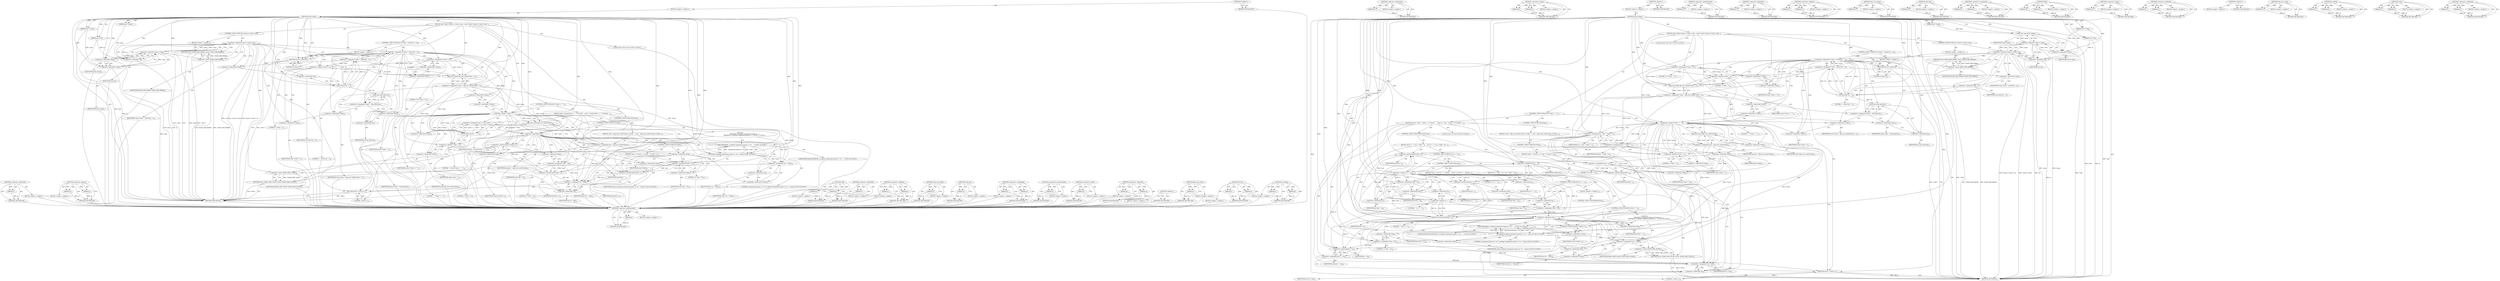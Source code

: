 digraph "&lt;operator&gt;.notEquals" {
vulnerable_166 [label=<(METHOD,&lt;operator&gt;.indirection)>];
vulnerable_167 [label=<(PARAM,p1)>];
vulnerable_168 [label=<(BLOCK,&lt;empty&gt;,&lt;empty&gt;)>];
vulnerable_169 [label=<(METHOD_RETURN,ANY)>];
vulnerable_188 [label=<(METHOD,&lt;operator&gt;.equals)>];
vulnerable_189 [label=<(PARAM,p1)>];
vulnerable_190 [label=<(PARAM,p2)>];
vulnerable_191 [label=<(BLOCK,&lt;empty&gt;,&lt;empty&gt;)>];
vulnerable_192 [label=<(METHOD_RETURN,ANY)>];
vulnerable_6 [label=<(METHOD,&lt;global&gt;)<SUB>1</SUB>>];
vulnerable_7 [label=<(BLOCK,&lt;empty&gt;,&lt;empty&gt;)<SUB>1</SUB>>];
vulnerable_8 [label=<(METHOD,parse_token)<SUB>1</SUB>>];
vulnerable_9 [label=<(PARAM,char **name)<SUB>1</SUB>>];
vulnerable_10 [label=<(PARAM,char **value)<SUB>1</SUB>>];
vulnerable_11 [label=<(PARAM,char **cp)<SUB>1</SUB>>];
vulnerable_12 [label=<(BLOCK,{
	char *end;

	if (!name || !value || !cp)
		r...,{
	char *end;

	if (!name || !value || !cp)
		r...)<SUB>2</SUB>>];
vulnerable_13 [label="<(LOCAL,char* end: char*)<SUB>3</SUB>>"];
vulnerable_14 [label=<(CONTROL_STRUCTURE,IF,if (!name || !value || !cp))<SUB>5</SUB>>];
vulnerable_15 [label=<(&lt;operator&gt;.logicalOr,!name || !value || !cp)<SUB>5</SUB>>];
vulnerable_16 [label=<(&lt;operator&gt;.logicalOr,!name || !value)<SUB>5</SUB>>];
vulnerable_17 [label=<(&lt;operator&gt;.logicalNot,!name)<SUB>5</SUB>>];
vulnerable_18 [label=<(IDENTIFIER,name,!name)<SUB>5</SUB>>];
vulnerable_19 [label=<(&lt;operator&gt;.logicalNot,!value)<SUB>5</SUB>>];
vulnerable_20 [label=<(IDENTIFIER,value,!value)<SUB>5</SUB>>];
vulnerable_21 [label=<(&lt;operator&gt;.logicalNot,!cp)<SUB>5</SUB>>];
vulnerable_22 [label=<(IDENTIFIER,cp,!cp)<SUB>5</SUB>>];
vulnerable_23 [label=<(BLOCK,&lt;empty&gt;,&lt;empty&gt;)<SUB>6</SUB>>];
vulnerable_24 [label=<(RETURN,return -BLKID_ERR_PARAM;,return -BLKID_ERR_PARAM;)<SUB>6</SUB>>];
vulnerable_25 [label=<(&lt;operator&gt;.minus,-BLKID_ERR_PARAM)<SUB>6</SUB>>];
vulnerable_26 [label=<(IDENTIFIER,BLKID_ERR_PARAM,-BLKID_ERR_PARAM)<SUB>6</SUB>>];
vulnerable_27 [label=<(CONTROL_STRUCTURE,IF,if (!(*value = strchr(*cp, '='))))<SUB>8</SUB>>];
vulnerable_28 [label=<(&lt;operator&gt;.logicalNot,!(*value = strchr(*cp, '=')))<SUB>8</SUB>>];
vulnerable_29 [label=<(&lt;operator&gt;.assignment,*value = strchr(*cp, '='))<SUB>8</SUB>>];
vulnerable_30 [label=<(&lt;operator&gt;.indirection,*value)<SUB>8</SUB>>];
vulnerable_31 [label=<(IDENTIFIER,value,*value = strchr(*cp, '='))<SUB>8</SUB>>];
vulnerable_32 [label=<(strchr,strchr(*cp, '='))<SUB>8</SUB>>];
vulnerable_33 [label=<(&lt;operator&gt;.indirection,*cp)<SUB>8</SUB>>];
vulnerable_34 [label=<(IDENTIFIER,cp,strchr(*cp, '='))<SUB>8</SUB>>];
vulnerable_35 [label=<(LITERAL,'=',strchr(*cp, '='))<SUB>8</SUB>>];
vulnerable_36 [label=<(BLOCK,&lt;empty&gt;,&lt;empty&gt;)<SUB>9</SUB>>];
vulnerable_37 [label=<(RETURN,return 0;,return 0;)<SUB>9</SUB>>];
vulnerable_38 [label=<(LITERAL,0,return 0;)<SUB>9</SUB>>];
vulnerable_39 [label=<(&lt;operator&gt;.assignment,**value = '\0')<SUB>11</SUB>>];
vulnerable_40 [label=<(&lt;operator&gt;.indirection,**value)<SUB>11</SUB>>];
vulnerable_41 [label=<(&lt;operator&gt;.indirection,*value)<SUB>11</SUB>>];
vulnerable_42 [label=<(IDENTIFIER,value,**value = '\0')<SUB>11</SUB>>];
vulnerable_43 [label=<(LITERAL,'\0',**value = '\0')<SUB>11</SUB>>];
vulnerable_44 [label=<(&lt;operator&gt;.assignment,*name = strip_line(*cp))<SUB>12</SUB>>];
vulnerable_45 [label=<(&lt;operator&gt;.indirection,*name)<SUB>12</SUB>>];
vulnerable_46 [label=<(IDENTIFIER,name,*name = strip_line(*cp))<SUB>12</SUB>>];
vulnerable_47 [label=<(strip_line,strip_line(*cp))<SUB>12</SUB>>];
vulnerable_48 [label=<(&lt;operator&gt;.indirection,*cp)<SUB>12</SUB>>];
vulnerable_49 [label=<(IDENTIFIER,cp,strip_line(*cp))<SUB>12</SUB>>];
vulnerable_50 [label=<(&lt;operator&gt;.assignment,*value = skip_over_blank(*value + 1))<SUB>13</SUB>>];
vulnerable_51 [label=<(&lt;operator&gt;.indirection,*value)<SUB>13</SUB>>];
vulnerable_52 [label=<(IDENTIFIER,value,*value = skip_over_blank(*value + 1))<SUB>13</SUB>>];
vulnerable_53 [label=<(skip_over_blank,skip_over_blank(*value + 1))<SUB>13</SUB>>];
vulnerable_54 [label=<(&lt;operator&gt;.addition,*value + 1)<SUB>13</SUB>>];
vulnerable_55 [label=<(&lt;operator&gt;.indirection,*value)<SUB>13</SUB>>];
vulnerable_56 [label=<(IDENTIFIER,value,*value + 1)<SUB>13</SUB>>];
vulnerable_57 [label=<(LITERAL,1,*value + 1)<SUB>13</SUB>>];
vulnerable_58 [label=<(CONTROL_STRUCTURE,IF,if (**value == '&quot;'))<SUB>15</SUB>>];
vulnerable_59 [label=<(&lt;operator&gt;.equals,**value == '&quot;')<SUB>15</SUB>>];
vulnerable_60 [label=<(&lt;operator&gt;.indirection,**value)<SUB>15</SUB>>];
vulnerable_61 [label=<(&lt;operator&gt;.indirection,*value)<SUB>15</SUB>>];
vulnerable_62 [label=<(IDENTIFIER,value,**value == '&quot;')<SUB>15</SUB>>];
vulnerable_63 [label=<(LITERAL,'&quot;',**value == '&quot;')<SUB>15</SUB>>];
vulnerable_64 [label=<(BLOCK,{
		end = strchr(*value + 1, '&quot;');
		if (!end) ...,{
		end = strchr(*value + 1, '&quot;');
		if (!end) ...)<SUB>15</SUB>>];
vulnerable_65 [label=<(&lt;operator&gt;.assignment,end = strchr(*value + 1, '&quot;'))<SUB>16</SUB>>];
vulnerable_66 [label=<(IDENTIFIER,end,end = strchr(*value + 1, '&quot;'))<SUB>16</SUB>>];
vulnerable_67 [label=<(strchr,strchr(*value + 1, '&quot;'))<SUB>16</SUB>>];
vulnerable_68 [label=<(&lt;operator&gt;.addition,*value + 1)<SUB>16</SUB>>];
vulnerable_69 [label=<(&lt;operator&gt;.indirection,*value)<SUB>16</SUB>>];
vulnerable_70 [label=<(IDENTIFIER,value,*value + 1)<SUB>16</SUB>>];
vulnerable_71 [label=<(LITERAL,1,*value + 1)<SUB>16</SUB>>];
vulnerable_72 [label=<(LITERAL,'&quot;',strchr(*value + 1, '&quot;'))<SUB>16</SUB>>];
vulnerable_73 [label=<(CONTROL_STRUCTURE,IF,if (!end))<SUB>17</SUB>>];
vulnerable_74 [label=<(&lt;operator&gt;.logicalNot,!end)<SUB>17</SUB>>];
vulnerable_75 [label=<(IDENTIFIER,end,!end)<SUB>17</SUB>>];
vulnerable_76 [label="<(BLOCK,{
 			DBG(READ, ul_debug(&quot;unbalanced quotes at:...,{
 			DBG(READ, ul_debug(&quot;unbalanced quotes at:...)<SUB>17</SUB>>"];
vulnerable_77 [label="<(DBG,DBG(READ, ul_debug(&quot;unbalanced quotes at: %s&quot;, ...)<SUB>18</SUB>>"];
vulnerable_78 [label="<(IDENTIFIER,READ,DBG(READ, ul_debug(&quot;unbalanced quotes at: %s&quot;, ...)<SUB>18</SUB>>"];
vulnerable_79 [label="<(ul_debug,ul_debug(&quot;unbalanced quotes at: %s&quot;, *value))<SUB>18</SUB>>"];
vulnerable_80 [label="<(LITERAL,&quot;unbalanced quotes at: %s&quot;,ul_debug(&quot;unbalanced quotes at: %s&quot;, *value))<SUB>18</SUB>>"];
vulnerable_81 [label=<(&lt;operator&gt;.indirection,*value)<SUB>18</SUB>>];
vulnerable_82 [label="<(IDENTIFIER,value,ul_debug(&quot;unbalanced quotes at: %s&quot;, *value))<SUB>18</SUB>>"];
vulnerable_83 [label=<(&lt;operator&gt;.assignment,*cp = *value)<SUB>19</SUB>>];
vulnerable_84 [label=<(&lt;operator&gt;.indirection,*cp)<SUB>19</SUB>>];
vulnerable_85 [label=<(IDENTIFIER,cp,*cp = *value)<SUB>19</SUB>>];
vulnerable_86 [label=<(&lt;operator&gt;.indirection,*value)<SUB>19</SUB>>];
vulnerable_87 [label=<(IDENTIFIER,value,*cp = *value)<SUB>19</SUB>>];
vulnerable_88 [label=<(RETURN,return -BLKID_ERR_CACHE;,return -BLKID_ERR_CACHE;)<SUB>20</SUB>>];
vulnerable_89 [label=<(&lt;operator&gt;.minus,-BLKID_ERR_CACHE)<SUB>20</SUB>>];
vulnerable_90 [label=<(IDENTIFIER,BLKID_ERR_CACHE,-BLKID_ERR_CACHE)<SUB>20</SUB>>];
vulnerable_91 [label=<(&lt;operator&gt;.postIncrement,(*value)++)<SUB>22</SUB>>];
vulnerable_92 [label=<(&lt;operator&gt;.indirection,*value)<SUB>22</SUB>>];
vulnerable_93 [label=<(IDENTIFIER,value,(*value)++)<SUB>22</SUB>>];
vulnerable_94 [label=<(&lt;operator&gt;.assignment,*end = '\0')<SUB>23</SUB>>];
vulnerable_95 [label=<(&lt;operator&gt;.indirection,*end)<SUB>23</SUB>>];
vulnerable_96 [label=<(IDENTIFIER,end,*end = '\0')<SUB>23</SUB>>];
vulnerable_97 [label=<(LITERAL,'\0',*end = '\0')<SUB>23</SUB>>];
vulnerable_98 [label=<(&lt;operator&gt;.postIncrement,end++)<SUB>24</SUB>>];
vulnerable_99 [label=<(IDENTIFIER,end,end++)<SUB>24</SUB>>];
vulnerable_100 [label=<(CONTROL_STRUCTURE,ELSE,else)<SUB>25</SUB>>];
vulnerable_101 [label=<(BLOCK,{
 		end = skip_over_word(*value);
 		if (*end)...,{
 		end = skip_over_word(*value);
 		if (*end)...)<SUB>25</SUB>>];
vulnerable_102 [label=<(&lt;operator&gt;.assignment,end = skip_over_word(*value))<SUB>26</SUB>>];
vulnerable_103 [label=<(IDENTIFIER,end,end = skip_over_word(*value))<SUB>26</SUB>>];
vulnerable_104 [label=<(skip_over_word,skip_over_word(*value))<SUB>26</SUB>>];
vulnerable_105 [label=<(&lt;operator&gt;.indirection,*value)<SUB>26</SUB>>];
vulnerable_106 [label=<(IDENTIFIER,value,skip_over_word(*value))<SUB>26</SUB>>];
vulnerable_107 [label=<(CONTROL_STRUCTURE,IF,if (*end))<SUB>27</SUB>>];
vulnerable_108 [label=<(&lt;operator&gt;.indirection,*end)<SUB>27</SUB>>];
vulnerable_109 [label=<(IDENTIFIER,end,if (*end))<SUB>27</SUB>>];
vulnerable_110 [label=<(BLOCK,{
			*end = '\0';
			end++;
		},{
			*end = '\0';
			end++;
		})<SUB>27</SUB>>];
vulnerable_111 [label=<(&lt;operator&gt;.assignment,*end = '\0')<SUB>28</SUB>>];
vulnerable_112 [label=<(&lt;operator&gt;.indirection,*end)<SUB>28</SUB>>];
vulnerable_113 [label=<(IDENTIFIER,end,*end = '\0')<SUB>28</SUB>>];
vulnerable_114 [label=<(LITERAL,'\0',*end = '\0')<SUB>28</SUB>>];
vulnerable_115 [label=<(&lt;operator&gt;.postIncrement,end++)<SUB>29</SUB>>];
vulnerable_116 [label=<(IDENTIFIER,end,end++)<SUB>29</SUB>>];
vulnerable_117 [label=<(&lt;operator&gt;.assignment,*cp = end)<SUB>32</SUB>>];
vulnerable_118 [label=<(&lt;operator&gt;.indirection,*cp)<SUB>32</SUB>>];
vulnerable_119 [label=<(IDENTIFIER,cp,*cp = end)<SUB>32</SUB>>];
vulnerable_120 [label=<(IDENTIFIER,end,*cp = end)<SUB>32</SUB>>];
vulnerable_121 [label=<(RETURN,return 1;,return 1;)<SUB>34</SUB>>];
vulnerable_122 [label=<(LITERAL,1,return 1;)<SUB>34</SUB>>];
vulnerable_123 [label=<(METHOD_RETURN,int)<SUB>1</SUB>>];
vulnerable_125 [label=<(METHOD_RETURN,ANY)<SUB>1</SUB>>];
vulnerable_193 [label=<(METHOD,DBG)>];
vulnerable_194 [label=<(PARAM,p1)>];
vulnerable_195 [label=<(PARAM,p2)>];
vulnerable_196 [label=<(BLOCK,&lt;empty&gt;,&lt;empty&gt;)>];
vulnerable_197 [label=<(METHOD_RETURN,ANY)>];
vulnerable_153 [label=<(METHOD,&lt;operator&gt;.logicalNot)>];
vulnerable_154 [label=<(PARAM,p1)>];
vulnerable_155 [label=<(BLOCK,&lt;empty&gt;,&lt;empty&gt;)>];
vulnerable_156 [label=<(METHOD_RETURN,ANY)>];
vulnerable_183 [label=<(METHOD,&lt;operator&gt;.addition)>];
vulnerable_184 [label=<(PARAM,p1)>];
vulnerable_185 [label=<(PARAM,p2)>];
vulnerable_186 [label=<(BLOCK,&lt;empty&gt;,&lt;empty&gt;)>];
vulnerable_187 [label=<(METHOD_RETURN,ANY)>];
vulnerable_179 [label=<(METHOD,skip_over_blank)>];
vulnerable_180 [label=<(PARAM,p1)>];
vulnerable_181 [label=<(BLOCK,&lt;empty&gt;,&lt;empty&gt;)>];
vulnerable_182 [label=<(METHOD_RETURN,ANY)>];
vulnerable_175 [label=<(METHOD,strip_line)>];
vulnerable_176 [label=<(PARAM,p1)>];
vulnerable_177 [label=<(BLOCK,&lt;empty&gt;,&lt;empty&gt;)>];
vulnerable_178 [label=<(METHOD_RETURN,ANY)>];
vulnerable_161 [label=<(METHOD,&lt;operator&gt;.assignment)>];
vulnerable_162 [label=<(PARAM,p1)>];
vulnerable_163 [label=<(PARAM,p2)>];
vulnerable_164 [label=<(BLOCK,&lt;empty&gt;,&lt;empty&gt;)>];
vulnerable_165 [label=<(METHOD_RETURN,ANY)>];
vulnerable_203 [label=<(METHOD,&lt;operator&gt;.postIncrement)>];
vulnerable_204 [label=<(PARAM,p1)>];
vulnerable_205 [label=<(BLOCK,&lt;empty&gt;,&lt;empty&gt;)>];
vulnerable_206 [label=<(METHOD_RETURN,ANY)>];
vulnerable_157 [label=<(METHOD,&lt;operator&gt;.minus)>];
vulnerable_158 [label=<(PARAM,p1)>];
vulnerable_159 [label=<(BLOCK,&lt;empty&gt;,&lt;empty&gt;)>];
vulnerable_160 [label=<(METHOD_RETURN,ANY)>];
vulnerable_148 [label=<(METHOD,&lt;operator&gt;.logicalOr)>];
vulnerable_149 [label=<(PARAM,p1)>];
vulnerable_150 [label=<(PARAM,p2)>];
vulnerable_151 [label=<(BLOCK,&lt;empty&gt;,&lt;empty&gt;)>];
vulnerable_152 [label=<(METHOD_RETURN,ANY)>];
vulnerable_142 [label=<(METHOD,&lt;global&gt;)<SUB>1</SUB>>];
vulnerable_143 [label=<(BLOCK,&lt;empty&gt;,&lt;empty&gt;)>];
vulnerable_144 [label=<(METHOD_RETURN,ANY)>];
vulnerable_207 [label=<(METHOD,skip_over_word)>];
vulnerable_208 [label=<(PARAM,p1)>];
vulnerable_209 [label=<(BLOCK,&lt;empty&gt;,&lt;empty&gt;)>];
vulnerable_210 [label=<(METHOD_RETURN,ANY)>];
vulnerable_170 [label=<(METHOD,strchr)>];
vulnerable_171 [label=<(PARAM,p1)>];
vulnerable_172 [label=<(PARAM,p2)>];
vulnerable_173 [label=<(BLOCK,&lt;empty&gt;,&lt;empty&gt;)>];
vulnerable_174 [label=<(METHOD_RETURN,ANY)>];
vulnerable_198 [label=<(METHOD,ul_debug)>];
vulnerable_199 [label=<(PARAM,p1)>];
vulnerable_200 [label=<(PARAM,p2)>];
vulnerable_201 [label=<(BLOCK,&lt;empty&gt;,&lt;empty&gt;)>];
vulnerable_202 [label=<(METHOD_RETURN,ANY)>];
fixed_252 [label=<(METHOD,&lt;operator&gt;.preIncrement)>];
fixed_253 [label=<(PARAM,p1)>];
fixed_254 [label=<(BLOCK,&lt;empty&gt;,&lt;empty&gt;)>];
fixed_255 [label=<(METHOD_RETURN,ANY)>];
fixed_206 [label=<(METHOD,&lt;operator&gt;.indirection)>];
fixed_207 [label=<(PARAM,p1)>];
fixed_208 [label=<(BLOCK,&lt;empty&gt;,&lt;empty&gt;)>];
fixed_209 [label=<(METHOD_RETURN,ANY)>];
fixed_228 [label=<(METHOD,&lt;operator&gt;.equals)>];
fixed_229 [label=<(PARAM,p1)>];
fixed_230 [label=<(PARAM,p2)>];
fixed_231 [label=<(BLOCK,&lt;empty&gt;,&lt;empty&gt;)>];
fixed_232 [label=<(METHOD_RETURN,ANY)>];
fixed_6 [label=<(METHOD,&lt;global&gt;)<SUB>1</SUB>>];
fixed_7 [label=<(BLOCK,&lt;empty&gt;,&lt;empty&gt;)<SUB>1</SUB>>];
fixed_8 [label=<(METHOD,parse_token)<SUB>1</SUB>>];
fixed_9 [label=<(PARAM,char **name)<SUB>1</SUB>>];
fixed_10 [label=<(PARAM,char **value)<SUB>1</SUB>>];
fixed_11 [label=<(PARAM,char **cp)<SUB>1</SUB>>];
fixed_12 [label=<(BLOCK,{
	char *end;

	if (!name || !value || !cp)
		r...,{
	char *end;

	if (!name || !value || !cp)
		r...)<SUB>2</SUB>>];
fixed_13 [label="<(LOCAL,char* end: char*)<SUB>3</SUB>>"];
fixed_14 [label=<(CONTROL_STRUCTURE,IF,if (!name || !value || !cp))<SUB>5</SUB>>];
fixed_15 [label=<(&lt;operator&gt;.logicalOr,!name || !value || !cp)<SUB>5</SUB>>];
fixed_16 [label=<(&lt;operator&gt;.logicalOr,!name || !value)<SUB>5</SUB>>];
fixed_17 [label=<(&lt;operator&gt;.logicalNot,!name)<SUB>5</SUB>>];
fixed_18 [label=<(IDENTIFIER,name,!name)<SUB>5</SUB>>];
fixed_19 [label=<(&lt;operator&gt;.logicalNot,!value)<SUB>5</SUB>>];
fixed_20 [label=<(IDENTIFIER,value,!value)<SUB>5</SUB>>];
fixed_21 [label=<(&lt;operator&gt;.logicalNot,!cp)<SUB>5</SUB>>];
fixed_22 [label=<(IDENTIFIER,cp,!cp)<SUB>5</SUB>>];
fixed_23 [label=<(BLOCK,&lt;empty&gt;,&lt;empty&gt;)<SUB>6</SUB>>];
fixed_24 [label=<(RETURN,return -BLKID_ERR_PARAM;,return -BLKID_ERR_PARAM;)<SUB>6</SUB>>];
fixed_25 [label=<(&lt;operator&gt;.minus,-BLKID_ERR_PARAM)<SUB>6</SUB>>];
fixed_26 [label=<(IDENTIFIER,BLKID_ERR_PARAM,-BLKID_ERR_PARAM)<SUB>6</SUB>>];
fixed_27 [label=<(CONTROL_STRUCTURE,IF,if (!(*value = strchr(*cp, '='))))<SUB>8</SUB>>];
fixed_28 [label=<(&lt;operator&gt;.logicalNot,!(*value = strchr(*cp, '=')))<SUB>8</SUB>>];
fixed_29 [label=<(&lt;operator&gt;.assignment,*value = strchr(*cp, '='))<SUB>8</SUB>>];
fixed_30 [label=<(&lt;operator&gt;.indirection,*value)<SUB>8</SUB>>];
fixed_31 [label=<(IDENTIFIER,value,*value = strchr(*cp, '='))<SUB>8</SUB>>];
fixed_32 [label=<(strchr,strchr(*cp, '='))<SUB>8</SUB>>];
fixed_33 [label=<(&lt;operator&gt;.indirection,*cp)<SUB>8</SUB>>];
fixed_34 [label=<(IDENTIFIER,cp,strchr(*cp, '='))<SUB>8</SUB>>];
fixed_35 [label=<(LITERAL,'=',strchr(*cp, '='))<SUB>8</SUB>>];
fixed_36 [label=<(BLOCK,&lt;empty&gt;,&lt;empty&gt;)<SUB>9</SUB>>];
fixed_37 [label=<(RETURN,return 0;,return 0;)<SUB>9</SUB>>];
fixed_38 [label=<(LITERAL,0,return 0;)<SUB>9</SUB>>];
fixed_39 [label=<(&lt;operator&gt;.assignment,**value = '\0')<SUB>11</SUB>>];
fixed_40 [label=<(&lt;operator&gt;.indirection,**value)<SUB>11</SUB>>];
fixed_41 [label=<(&lt;operator&gt;.indirection,*value)<SUB>11</SUB>>];
fixed_42 [label=<(IDENTIFIER,value,**value = '\0')<SUB>11</SUB>>];
fixed_43 [label=<(LITERAL,'\0',**value = '\0')<SUB>11</SUB>>];
fixed_44 [label=<(&lt;operator&gt;.assignment,*name = strip_line(*cp))<SUB>12</SUB>>];
fixed_45 [label=<(&lt;operator&gt;.indirection,*name)<SUB>12</SUB>>];
fixed_46 [label=<(IDENTIFIER,name,*name = strip_line(*cp))<SUB>12</SUB>>];
fixed_47 [label=<(strip_line,strip_line(*cp))<SUB>12</SUB>>];
fixed_48 [label=<(&lt;operator&gt;.indirection,*cp)<SUB>12</SUB>>];
fixed_49 [label=<(IDENTIFIER,cp,strip_line(*cp))<SUB>12</SUB>>];
fixed_50 [label=<(&lt;operator&gt;.assignment,*value = skip_over_blank(*value + 1))<SUB>13</SUB>>];
fixed_51 [label=<(&lt;operator&gt;.indirection,*value)<SUB>13</SUB>>];
fixed_52 [label=<(IDENTIFIER,value,*value = skip_over_blank(*value + 1))<SUB>13</SUB>>];
fixed_53 [label=<(skip_over_blank,skip_over_blank(*value + 1))<SUB>13</SUB>>];
fixed_54 [label=<(&lt;operator&gt;.addition,*value + 1)<SUB>13</SUB>>];
fixed_55 [label=<(&lt;operator&gt;.indirection,*value)<SUB>13</SUB>>];
fixed_56 [label=<(IDENTIFIER,value,*value + 1)<SUB>13</SUB>>];
fixed_57 [label=<(LITERAL,1,*value + 1)<SUB>13</SUB>>];
fixed_58 [label=<(CONTROL_STRUCTURE,IF,if (**value == '&quot;'))<SUB>15</SUB>>];
fixed_59 [label=<(&lt;operator&gt;.equals,**value == '&quot;')<SUB>15</SUB>>];
fixed_60 [label=<(&lt;operator&gt;.indirection,**value)<SUB>15</SUB>>];
fixed_61 [label=<(&lt;operator&gt;.indirection,*value)<SUB>15</SUB>>];
fixed_62 [label=<(IDENTIFIER,value,**value == '&quot;')<SUB>15</SUB>>];
fixed_63 [label=<(LITERAL,'&quot;',**value == '&quot;')<SUB>15</SUB>>];
fixed_64 [label=<(BLOCK,{
		char *p = end = *value + 1;

		/* convert '...,{
		char *p = end = *value + 1;

		/* convert '...)<SUB>15</SUB>>];
fixed_65 [label="<(LOCAL,char* p: char*)<SUB>16</SUB>>"];
fixed_66 [label=<(&lt;operator&gt;.assignment,*p = end = *value + 1)<SUB>16</SUB>>];
fixed_67 [label=<(IDENTIFIER,p,*p = end = *value + 1)<SUB>16</SUB>>];
fixed_68 [label=<(&lt;operator&gt;.assignment,end = *value + 1)<SUB>16</SUB>>];
fixed_69 [label=<(IDENTIFIER,end,end = *value + 1)<SUB>16</SUB>>];
fixed_70 [label=<(&lt;operator&gt;.addition,*value + 1)<SUB>16</SUB>>];
fixed_71 [label=<(&lt;operator&gt;.indirection,*value)<SUB>16</SUB>>];
fixed_72 [label=<(IDENTIFIER,value,*value + 1)<SUB>16</SUB>>];
fixed_73 [label=<(LITERAL,1,*value + 1)<SUB>16</SUB>>];
fixed_74 [label=<(CONTROL_STRUCTURE,WHILE,while (*p))<SUB>19</SUB>>];
fixed_75 [label=<(&lt;operator&gt;.indirection,*p)<SUB>19</SUB>>];
fixed_76 [label=<(IDENTIFIER,p,while (*p))<SUB>19</SUB>>];
fixed_77 [label=<(BLOCK,{
			if (*p == '\\') {
				p++;
				*end = *p;
...,{
			if (*p == '\\') {
				p++;
				*end = *p;
...)<SUB>19</SUB>>];
fixed_78 [label=<(CONTROL_STRUCTURE,IF,if (*p == '\\'))<SUB>20</SUB>>];
fixed_79 [label=<(&lt;operator&gt;.equals,*p == '\\')<SUB>20</SUB>>];
fixed_80 [label=<(&lt;operator&gt;.indirection,*p)<SUB>20</SUB>>];
fixed_81 [label=<(IDENTIFIER,p,*p == '\\')<SUB>20</SUB>>];
fixed_82 [label=<(LITERAL,'\\',*p == '\\')<SUB>20</SUB>>];
fixed_83 [label=<(BLOCK,{
				p++;
				*end = *p;
			},{
				p++;
				*end = *p;
			})<SUB>20</SUB>>];
fixed_84 [label=<(&lt;operator&gt;.postIncrement,p++)<SUB>21</SUB>>];
fixed_85 [label=<(IDENTIFIER,p,p++)<SUB>21</SUB>>];
fixed_86 [label=<(&lt;operator&gt;.assignment,*end = *p)<SUB>22</SUB>>];
fixed_87 [label=<(&lt;operator&gt;.indirection,*end)<SUB>22</SUB>>];
fixed_88 [label=<(IDENTIFIER,end,*end = *p)<SUB>22</SUB>>];
fixed_89 [label=<(&lt;operator&gt;.indirection,*p)<SUB>22</SUB>>];
fixed_90 [label=<(IDENTIFIER,p,*end = *p)<SUB>22</SUB>>];
fixed_91 [label=<(CONTROL_STRUCTURE,ELSE,else)<SUB>23</SUB>>];
fixed_92 [label=<(BLOCK,{
				*end = *p;
				if (*p == '&quot;')
					break;...,{
				*end = *p;
				if (*p == '&quot;')
					break;...)<SUB>23</SUB>>];
fixed_93 [label=<(&lt;operator&gt;.assignment,*end = *p)<SUB>24</SUB>>];
fixed_94 [label=<(&lt;operator&gt;.indirection,*end)<SUB>24</SUB>>];
fixed_95 [label=<(IDENTIFIER,end,*end = *p)<SUB>24</SUB>>];
fixed_96 [label=<(&lt;operator&gt;.indirection,*p)<SUB>24</SUB>>];
fixed_97 [label=<(IDENTIFIER,p,*end = *p)<SUB>24</SUB>>];
fixed_98 [label=<(CONTROL_STRUCTURE,IF,if (*p == '&quot;'))<SUB>25</SUB>>];
fixed_99 [label=<(&lt;operator&gt;.equals,*p == '&quot;')<SUB>25</SUB>>];
fixed_100 [label=<(&lt;operator&gt;.indirection,*p)<SUB>25</SUB>>];
fixed_101 [label=<(IDENTIFIER,p,*p == '&quot;')<SUB>25</SUB>>];
fixed_102 [label=<(LITERAL,'&quot;',*p == '&quot;')<SUB>25</SUB>>];
fixed_103 [label=<(BLOCK,&lt;empty&gt;,&lt;empty&gt;)<SUB>26</SUB>>];
fixed_104 [label=<(CONTROL_STRUCTURE,BREAK,break;)<SUB>26</SUB>>];
fixed_105 [label=<(&lt;operator&gt;.postIncrement,p++)<SUB>28</SUB>>];
fixed_106 [label=<(IDENTIFIER,p,p++)<SUB>28</SUB>>];
fixed_107 [label=<(&lt;operator&gt;.postIncrement,end++)<SUB>29</SUB>>];
fixed_108 [label=<(IDENTIFIER,end,end++)<SUB>29</SUB>>];
fixed_109 [label=<(CONTROL_STRUCTURE,IF,if (*end != '&quot;'))<SUB>32</SUB>>];
fixed_110 [label=<(&lt;operator&gt;.notEquals,*end != '&quot;')<SUB>32</SUB>>];
fixed_111 [label=<(&lt;operator&gt;.indirection,*end)<SUB>32</SUB>>];
fixed_112 [label=<(IDENTIFIER,end,*end != '&quot;')<SUB>32</SUB>>];
fixed_113 [label=<(LITERAL,'&quot;',*end != '&quot;')<SUB>32</SUB>>];
fixed_114 [label="<(BLOCK,{
 			DBG(READ, ul_debug(&quot;unbalanced quotes at:...,{
 			DBG(READ, ul_debug(&quot;unbalanced quotes at:...)<SUB>32</SUB>>"];
fixed_115 [label="<(DBG,DBG(READ, ul_debug(&quot;unbalanced quotes at: %s&quot;, ...)<SUB>33</SUB>>"];
fixed_116 [label="<(IDENTIFIER,READ,DBG(READ, ul_debug(&quot;unbalanced quotes at: %s&quot;, ...)<SUB>33</SUB>>"];
fixed_117 [label="<(ul_debug,ul_debug(&quot;unbalanced quotes at: %s&quot;, *value))<SUB>33</SUB>>"];
fixed_118 [label="<(LITERAL,&quot;unbalanced quotes at: %s&quot;,ul_debug(&quot;unbalanced quotes at: %s&quot;, *value))<SUB>33</SUB>>"];
fixed_119 [label=<(&lt;operator&gt;.indirection,*value)<SUB>33</SUB>>];
fixed_120 [label="<(IDENTIFIER,value,ul_debug(&quot;unbalanced quotes at: %s&quot;, *value))<SUB>33</SUB>>"];
fixed_121 [label=<(&lt;operator&gt;.assignment,*cp = *value)<SUB>34</SUB>>];
fixed_122 [label=<(&lt;operator&gt;.indirection,*cp)<SUB>34</SUB>>];
fixed_123 [label=<(IDENTIFIER,cp,*cp = *value)<SUB>34</SUB>>];
fixed_124 [label=<(&lt;operator&gt;.indirection,*value)<SUB>34</SUB>>];
fixed_125 [label=<(IDENTIFIER,value,*cp = *value)<SUB>34</SUB>>];
fixed_126 [label=<(RETURN,return -BLKID_ERR_CACHE;,return -BLKID_ERR_CACHE;)<SUB>35</SUB>>];
fixed_127 [label=<(&lt;operator&gt;.minus,-BLKID_ERR_CACHE)<SUB>35</SUB>>];
fixed_128 [label=<(IDENTIFIER,BLKID_ERR_CACHE,-BLKID_ERR_CACHE)<SUB>35</SUB>>];
fixed_129 [label=<(&lt;operator&gt;.postIncrement,(*value)++)<SUB>37</SUB>>];
fixed_130 [label=<(&lt;operator&gt;.indirection,*value)<SUB>37</SUB>>];
fixed_131 [label=<(IDENTIFIER,value,(*value)++)<SUB>37</SUB>>];
fixed_132 [label=<(&lt;operator&gt;.assignment,*end = '\0')<SUB>38</SUB>>];
fixed_133 [label=<(&lt;operator&gt;.indirection,*end)<SUB>38</SUB>>];
fixed_134 [label=<(IDENTIFIER,end,*end = '\0')<SUB>38</SUB>>];
fixed_135 [label=<(LITERAL,'\0',*end = '\0')<SUB>38</SUB>>];
fixed_136 [label=<(&lt;operator&gt;.assignment,end = ++p)<SUB>39</SUB>>];
fixed_137 [label=<(IDENTIFIER,end,end = ++p)<SUB>39</SUB>>];
fixed_138 [label=<(&lt;operator&gt;.preIncrement,++p)<SUB>39</SUB>>];
fixed_139 [label=<(IDENTIFIER,p,++p)<SUB>39</SUB>>];
fixed_140 [label=<(CONTROL_STRUCTURE,ELSE,else)<SUB>40</SUB>>];
fixed_141 [label=<(BLOCK,{
 		end = skip_over_word(*value);
 		if (*end)...,{
 		end = skip_over_word(*value);
 		if (*end)...)<SUB>40</SUB>>];
fixed_142 [label=<(&lt;operator&gt;.assignment,end = skip_over_word(*value))<SUB>41</SUB>>];
fixed_143 [label=<(IDENTIFIER,end,end = skip_over_word(*value))<SUB>41</SUB>>];
fixed_144 [label=<(skip_over_word,skip_over_word(*value))<SUB>41</SUB>>];
fixed_145 [label=<(&lt;operator&gt;.indirection,*value)<SUB>41</SUB>>];
fixed_146 [label=<(IDENTIFIER,value,skip_over_word(*value))<SUB>41</SUB>>];
fixed_147 [label=<(CONTROL_STRUCTURE,IF,if (*end))<SUB>42</SUB>>];
fixed_148 [label=<(&lt;operator&gt;.indirection,*end)<SUB>42</SUB>>];
fixed_149 [label=<(IDENTIFIER,end,if (*end))<SUB>42</SUB>>];
fixed_150 [label=<(BLOCK,{
			*end = '\0';
			end++;
		},{
			*end = '\0';
			end++;
		})<SUB>42</SUB>>];
fixed_151 [label=<(&lt;operator&gt;.assignment,*end = '\0')<SUB>43</SUB>>];
fixed_152 [label=<(&lt;operator&gt;.indirection,*end)<SUB>43</SUB>>];
fixed_153 [label=<(IDENTIFIER,end,*end = '\0')<SUB>43</SUB>>];
fixed_154 [label=<(LITERAL,'\0',*end = '\0')<SUB>43</SUB>>];
fixed_155 [label=<(&lt;operator&gt;.postIncrement,end++)<SUB>44</SUB>>];
fixed_156 [label=<(IDENTIFIER,end,end++)<SUB>44</SUB>>];
fixed_157 [label=<(&lt;operator&gt;.assignment,*cp = end)<SUB>47</SUB>>];
fixed_158 [label=<(&lt;operator&gt;.indirection,*cp)<SUB>47</SUB>>];
fixed_159 [label=<(IDENTIFIER,cp,*cp = end)<SUB>47</SUB>>];
fixed_160 [label=<(IDENTIFIER,end,*cp = end)<SUB>47</SUB>>];
fixed_161 [label=<(RETURN,return 1;,return 1;)<SUB>49</SUB>>];
fixed_162 [label=<(LITERAL,1,return 1;)<SUB>49</SUB>>];
fixed_163 [label=<(METHOD_RETURN,int)<SUB>1</SUB>>];
fixed_165 [label=<(METHOD_RETURN,ANY)<SUB>1</SUB>>];
fixed_233 [label=<(METHOD,&lt;operator&gt;.postIncrement)>];
fixed_234 [label=<(PARAM,p1)>];
fixed_235 [label=<(BLOCK,&lt;empty&gt;,&lt;empty&gt;)>];
fixed_236 [label=<(METHOD_RETURN,ANY)>];
fixed_193 [label=<(METHOD,&lt;operator&gt;.logicalNot)>];
fixed_194 [label=<(PARAM,p1)>];
fixed_195 [label=<(BLOCK,&lt;empty&gt;,&lt;empty&gt;)>];
fixed_196 [label=<(METHOD_RETURN,ANY)>];
fixed_223 [label=<(METHOD,&lt;operator&gt;.addition)>];
fixed_224 [label=<(PARAM,p1)>];
fixed_225 [label=<(PARAM,p2)>];
fixed_226 [label=<(BLOCK,&lt;empty&gt;,&lt;empty&gt;)>];
fixed_227 [label=<(METHOD_RETURN,ANY)>];
fixed_219 [label=<(METHOD,skip_over_blank)>];
fixed_220 [label=<(PARAM,p1)>];
fixed_221 [label=<(BLOCK,&lt;empty&gt;,&lt;empty&gt;)>];
fixed_222 [label=<(METHOD_RETURN,ANY)>];
fixed_215 [label=<(METHOD,strip_line)>];
fixed_216 [label=<(PARAM,p1)>];
fixed_217 [label=<(BLOCK,&lt;empty&gt;,&lt;empty&gt;)>];
fixed_218 [label=<(METHOD_RETURN,ANY)>];
fixed_201 [label=<(METHOD,&lt;operator&gt;.assignment)>];
fixed_202 [label=<(PARAM,p1)>];
fixed_203 [label=<(PARAM,p2)>];
fixed_204 [label=<(BLOCK,&lt;empty&gt;,&lt;empty&gt;)>];
fixed_205 [label=<(METHOD_RETURN,ANY)>];
fixed_242 [label=<(METHOD,DBG)>];
fixed_243 [label=<(PARAM,p1)>];
fixed_244 [label=<(PARAM,p2)>];
fixed_245 [label=<(BLOCK,&lt;empty&gt;,&lt;empty&gt;)>];
fixed_246 [label=<(METHOD_RETURN,ANY)>];
fixed_197 [label=<(METHOD,&lt;operator&gt;.minus)>];
fixed_198 [label=<(PARAM,p1)>];
fixed_199 [label=<(BLOCK,&lt;empty&gt;,&lt;empty&gt;)>];
fixed_200 [label=<(METHOD_RETURN,ANY)>];
fixed_188 [label=<(METHOD,&lt;operator&gt;.logicalOr)>];
fixed_189 [label=<(PARAM,p1)>];
fixed_190 [label=<(PARAM,p2)>];
fixed_191 [label=<(BLOCK,&lt;empty&gt;,&lt;empty&gt;)>];
fixed_192 [label=<(METHOD_RETURN,ANY)>];
fixed_182 [label=<(METHOD,&lt;global&gt;)<SUB>1</SUB>>];
fixed_183 [label=<(BLOCK,&lt;empty&gt;,&lt;empty&gt;)>];
fixed_184 [label=<(METHOD_RETURN,ANY)>];
fixed_256 [label=<(METHOD,skip_over_word)>];
fixed_257 [label=<(PARAM,p1)>];
fixed_258 [label=<(BLOCK,&lt;empty&gt;,&lt;empty&gt;)>];
fixed_259 [label=<(METHOD_RETURN,ANY)>];
fixed_247 [label=<(METHOD,ul_debug)>];
fixed_248 [label=<(PARAM,p1)>];
fixed_249 [label=<(PARAM,p2)>];
fixed_250 [label=<(BLOCK,&lt;empty&gt;,&lt;empty&gt;)>];
fixed_251 [label=<(METHOD_RETURN,ANY)>];
fixed_210 [label=<(METHOD,strchr)>];
fixed_211 [label=<(PARAM,p1)>];
fixed_212 [label=<(PARAM,p2)>];
fixed_213 [label=<(BLOCK,&lt;empty&gt;,&lt;empty&gt;)>];
fixed_214 [label=<(METHOD_RETURN,ANY)>];
fixed_237 [label=<(METHOD,&lt;operator&gt;.notEquals)>];
fixed_238 [label=<(PARAM,p1)>];
fixed_239 [label=<(PARAM,p2)>];
fixed_240 [label=<(BLOCK,&lt;empty&gt;,&lt;empty&gt;)>];
fixed_241 [label=<(METHOD_RETURN,ANY)>];
vulnerable_166 -> vulnerable_167  [key=0, label="AST: "];
vulnerable_166 -> vulnerable_167  [key=1, label="DDG: "];
vulnerable_166 -> vulnerable_168  [key=0, label="AST: "];
vulnerable_166 -> vulnerable_169  [key=0, label="AST: "];
vulnerable_166 -> vulnerable_169  [key=1, label="CFG: "];
vulnerable_167 -> vulnerable_169  [key=0, label="DDG: p1"];
vulnerable_168 -> fixed_252  [key=0];
vulnerable_169 -> fixed_252  [key=0];
vulnerable_188 -> vulnerable_189  [key=0, label="AST: "];
vulnerable_188 -> vulnerable_189  [key=1, label="DDG: "];
vulnerable_188 -> vulnerable_191  [key=0, label="AST: "];
vulnerable_188 -> vulnerable_190  [key=0, label="AST: "];
vulnerable_188 -> vulnerable_190  [key=1, label="DDG: "];
vulnerable_188 -> vulnerable_192  [key=0, label="AST: "];
vulnerable_188 -> vulnerable_192  [key=1, label="CFG: "];
vulnerable_189 -> vulnerable_192  [key=0, label="DDG: p1"];
vulnerable_190 -> vulnerable_192  [key=0, label="DDG: p2"];
vulnerable_191 -> fixed_252  [key=0];
vulnerable_192 -> fixed_252  [key=0];
vulnerable_6 -> vulnerable_7  [key=0, label="AST: "];
vulnerable_6 -> vulnerable_125  [key=0, label="AST: "];
vulnerable_6 -> vulnerable_125  [key=1, label="CFG: "];
vulnerable_7 -> vulnerable_8  [key=0, label="AST: "];
vulnerable_8 -> vulnerable_9  [key=0, label="AST: "];
vulnerable_8 -> vulnerable_9  [key=1, label="DDG: "];
vulnerable_8 -> vulnerable_10  [key=0, label="AST: "];
vulnerable_8 -> vulnerable_10  [key=1, label="DDG: "];
vulnerable_8 -> vulnerable_11  [key=0, label="AST: "];
vulnerable_8 -> vulnerable_11  [key=1, label="DDG: "];
vulnerable_8 -> vulnerable_12  [key=0, label="AST: "];
vulnerable_8 -> vulnerable_123  [key=0, label="AST: "];
vulnerable_8 -> vulnerable_17  [key=0, label="CFG: "];
vulnerable_8 -> vulnerable_17  [key=1, label="DDG: "];
vulnerable_8 -> vulnerable_39  [key=0, label="DDG: "];
vulnerable_8 -> vulnerable_117  [key=0, label="DDG: "];
vulnerable_8 -> vulnerable_121  [key=0, label="DDG: "];
vulnerable_8 -> vulnerable_122  [key=0, label="DDG: "];
vulnerable_8 -> vulnerable_37  [key=0, label="DDG: "];
vulnerable_8 -> vulnerable_53  [key=0, label="DDG: "];
vulnerable_8 -> vulnerable_59  [key=0, label="DDG: "];
vulnerable_8 -> vulnerable_94  [key=0, label="DDG: "];
vulnerable_8 -> vulnerable_21  [key=0, label="DDG: "];
vulnerable_8 -> vulnerable_38  [key=0, label="DDG: "];
vulnerable_8 -> vulnerable_54  [key=0, label="DDG: "];
vulnerable_8 -> vulnerable_98  [key=0, label="DDG: "];
vulnerable_8 -> vulnerable_19  [key=0, label="DDG: "];
vulnerable_8 -> vulnerable_25  [key=0, label="DDG: "];
vulnerable_8 -> vulnerable_32  [key=0, label="DDG: "];
vulnerable_8 -> vulnerable_67  [key=0, label="DDG: "];
vulnerable_8 -> vulnerable_74  [key=0, label="DDG: "];
vulnerable_8 -> vulnerable_68  [key=0, label="DDG: "];
vulnerable_8 -> vulnerable_77  [key=0, label="DDG: "];
vulnerable_8 -> vulnerable_111  [key=0, label="DDG: "];
vulnerable_8 -> vulnerable_79  [key=0, label="DDG: "];
vulnerable_8 -> vulnerable_89  [key=0, label="DDG: "];
vulnerable_8 -> vulnerable_115  [key=0, label="DDG: "];
vulnerable_9 -> vulnerable_17  [key=0, label="DDG: name"];
vulnerable_10 -> vulnerable_123  [key=0, label="DDG: value"];
vulnerable_10 -> vulnerable_19  [key=0, label="DDG: value"];
vulnerable_11 -> vulnerable_123  [key=0, label="DDG: cp"];
vulnerable_11 -> vulnerable_21  [key=0, label="DDG: cp"];
vulnerable_12 -> vulnerable_13  [key=0, label="AST: "];
vulnerable_12 -> vulnerable_14  [key=0, label="AST: "];
vulnerable_12 -> vulnerable_27  [key=0, label="AST: "];
vulnerable_12 -> vulnerable_39  [key=0, label="AST: "];
vulnerable_12 -> vulnerable_44  [key=0, label="AST: "];
vulnerable_12 -> vulnerable_50  [key=0, label="AST: "];
vulnerable_12 -> vulnerable_58  [key=0, label="AST: "];
vulnerable_12 -> vulnerable_117  [key=0, label="AST: "];
vulnerable_12 -> vulnerable_121  [key=0, label="AST: "];
vulnerable_13 -> fixed_252  [key=0];
vulnerable_14 -> vulnerable_15  [key=0, label="AST: "];
vulnerable_14 -> vulnerable_23  [key=0, label="AST: "];
vulnerable_15 -> vulnerable_16  [key=0, label="AST: "];
vulnerable_15 -> vulnerable_21  [key=0, label="AST: "];
vulnerable_15 -> vulnerable_25  [key=0, label="CFG: "];
vulnerable_15 -> vulnerable_25  [key=1, label="CDG: "];
vulnerable_15 -> vulnerable_30  [key=0, label="CFG: "];
vulnerable_15 -> vulnerable_30  [key=1, label="CDG: "];
vulnerable_15 -> vulnerable_123  [key=0, label="DDG: !name || !value"];
vulnerable_15 -> vulnerable_123  [key=1, label="DDG: !cp"];
vulnerable_15 -> vulnerable_123  [key=2, label="DDG: !name || !value || !cp"];
vulnerable_15 -> vulnerable_32  [key=0, label="CDG: "];
vulnerable_15 -> vulnerable_28  [key=0, label="CDG: "];
vulnerable_15 -> vulnerable_29  [key=0, label="CDG: "];
vulnerable_15 -> vulnerable_24  [key=0, label="CDG: "];
vulnerable_15 -> vulnerable_33  [key=0, label="CDG: "];
vulnerable_16 -> vulnerable_17  [key=0, label="AST: "];
vulnerable_16 -> vulnerable_19  [key=0, label="AST: "];
vulnerable_16 -> vulnerable_15  [key=0, label="CFG: "];
vulnerable_16 -> vulnerable_15  [key=1, label="DDG: !name"];
vulnerable_16 -> vulnerable_15  [key=2, label="DDG: !value"];
vulnerable_16 -> vulnerable_21  [key=0, label="CFG: "];
vulnerable_16 -> vulnerable_21  [key=1, label="CDG: "];
vulnerable_16 -> vulnerable_123  [key=0, label="DDG: !name"];
vulnerable_16 -> vulnerable_123  [key=1, label="DDG: !value"];
vulnerable_17 -> vulnerable_18  [key=0, label="AST: "];
vulnerable_17 -> vulnerable_16  [key=0, label="CFG: "];
vulnerable_17 -> vulnerable_16  [key=1, label="DDG: name"];
vulnerable_17 -> vulnerable_19  [key=0, label="CFG: "];
vulnerable_17 -> vulnerable_19  [key=1, label="CDG: "];
vulnerable_17 -> vulnerable_123  [key=0, label="DDG: name"];
vulnerable_18 -> fixed_252  [key=0];
vulnerable_19 -> vulnerable_20  [key=0, label="AST: "];
vulnerable_19 -> vulnerable_16  [key=0, label="CFG: "];
vulnerable_19 -> vulnerable_16  [key=1, label="DDG: value"];
vulnerable_19 -> vulnerable_123  [key=0, label="DDG: value"];
vulnerable_20 -> fixed_252  [key=0];
vulnerable_21 -> vulnerable_22  [key=0, label="AST: "];
vulnerable_21 -> vulnerable_15  [key=0, label="CFG: "];
vulnerable_21 -> vulnerable_15  [key=1, label="DDG: cp"];
vulnerable_21 -> vulnerable_123  [key=0, label="DDG: cp"];
vulnerable_22 -> fixed_252  [key=0];
vulnerable_23 -> vulnerable_24  [key=0, label="AST: "];
vulnerable_24 -> vulnerable_25  [key=0, label="AST: "];
vulnerable_24 -> vulnerable_123  [key=0, label="CFG: "];
vulnerable_24 -> vulnerable_123  [key=1, label="DDG: &lt;RET&gt;"];
vulnerable_25 -> vulnerable_26  [key=0, label="AST: "];
vulnerable_25 -> vulnerable_24  [key=0, label="CFG: "];
vulnerable_25 -> vulnerable_24  [key=1, label="DDG: -BLKID_ERR_PARAM"];
vulnerable_25 -> vulnerable_123  [key=0, label="DDG: BLKID_ERR_PARAM"];
vulnerable_25 -> vulnerable_123  [key=1, label="DDG: -BLKID_ERR_PARAM"];
vulnerable_26 -> fixed_252  [key=0];
vulnerable_27 -> vulnerable_28  [key=0, label="AST: "];
vulnerable_27 -> vulnerable_36  [key=0, label="AST: "];
vulnerable_28 -> vulnerable_29  [key=0, label="AST: "];
vulnerable_28 -> vulnerable_37  [key=0, label="CFG: "];
vulnerable_28 -> vulnerable_37  [key=1, label="CDG: "];
vulnerable_28 -> vulnerable_41  [key=0, label="CFG: "];
vulnerable_28 -> vulnerable_41  [key=1, label="CDG: "];
vulnerable_28 -> vulnerable_47  [key=0, label="CDG: "];
vulnerable_28 -> vulnerable_48  [key=0, label="CDG: "];
vulnerable_28 -> vulnerable_60  [key=0, label="CDG: "];
vulnerable_28 -> vulnerable_51  [key=0, label="CDG: "];
vulnerable_28 -> vulnerable_45  [key=0, label="CDG: "];
vulnerable_28 -> vulnerable_40  [key=0, label="CDG: "];
vulnerable_28 -> vulnerable_50  [key=0, label="CDG: "];
vulnerable_28 -> vulnerable_59  [key=0, label="CDG: "];
vulnerable_28 -> vulnerable_44  [key=0, label="CDG: "];
vulnerable_28 -> vulnerable_54  [key=0, label="CDG: "];
vulnerable_28 -> vulnerable_61  [key=0, label="CDG: "];
vulnerable_28 -> vulnerable_53  [key=0, label="CDG: "];
vulnerable_28 -> vulnerable_55  [key=0, label="CDG: "];
vulnerable_28 -> vulnerable_39  [key=0, label="CDG: "];
vulnerable_29 -> vulnerable_30  [key=0, label="AST: "];
vulnerable_29 -> vulnerable_32  [key=0, label="AST: "];
vulnerable_29 -> vulnerable_28  [key=0, label="CFG: "];
vulnerable_29 -> vulnerable_28  [key=1, label="DDG: *value"];
vulnerable_29 -> vulnerable_53  [key=0, label="DDG: *value"];
vulnerable_29 -> vulnerable_54  [key=0, label="DDG: *value"];
vulnerable_30 -> vulnerable_31  [key=0, label="AST: "];
vulnerable_30 -> vulnerable_33  [key=0, label="CFG: "];
vulnerable_31 -> fixed_252  [key=0];
vulnerable_32 -> vulnerable_33  [key=0, label="AST: "];
vulnerable_32 -> vulnerable_35  [key=0, label="AST: "];
vulnerable_32 -> vulnerable_29  [key=0, label="CFG: "];
vulnerable_32 -> vulnerable_29  [key=1, label="DDG: *cp"];
vulnerable_32 -> vulnerable_29  [key=2, label="DDG: '='"];
vulnerable_32 -> vulnerable_28  [key=0, label="DDG: *cp"];
vulnerable_32 -> vulnerable_28  [key=1, label="DDG: '='"];
vulnerable_32 -> vulnerable_47  [key=0, label="DDG: *cp"];
vulnerable_33 -> vulnerable_34  [key=0, label="AST: "];
vulnerable_33 -> vulnerable_32  [key=0, label="CFG: "];
vulnerable_34 -> fixed_252  [key=0];
vulnerable_35 -> fixed_252  [key=0];
vulnerable_36 -> vulnerable_37  [key=0, label="AST: "];
vulnerable_37 -> vulnerable_38  [key=0, label="AST: "];
vulnerable_37 -> vulnerable_123  [key=0, label="CFG: "];
vulnerable_37 -> vulnerable_123  [key=1, label="DDG: &lt;RET&gt;"];
vulnerable_38 -> vulnerable_37  [key=0, label="DDG: 0"];
vulnerable_39 -> vulnerable_40  [key=0, label="AST: "];
vulnerable_39 -> vulnerable_43  [key=0, label="AST: "];
vulnerable_39 -> vulnerable_45  [key=0, label="CFG: "];
vulnerable_39 -> vulnerable_53  [key=0, label="DDG: **value"];
vulnerable_39 -> vulnerable_59  [key=0, label="DDG: **value"];
vulnerable_39 -> vulnerable_54  [key=0, label="DDG: **value"];
vulnerable_40 -> vulnerable_41  [key=0, label="AST: "];
vulnerable_40 -> vulnerable_39  [key=0, label="CFG: "];
vulnerable_41 -> vulnerable_42  [key=0, label="AST: "];
vulnerable_41 -> vulnerable_40  [key=0, label="CFG: "];
vulnerable_42 -> fixed_252  [key=0];
vulnerable_43 -> fixed_252  [key=0];
vulnerable_44 -> vulnerable_45  [key=0, label="AST: "];
vulnerable_44 -> vulnerable_47  [key=0, label="AST: "];
vulnerable_44 -> vulnerable_51  [key=0, label="CFG: "];
vulnerable_45 -> vulnerable_46  [key=0, label="AST: "];
vulnerable_45 -> vulnerable_48  [key=0, label="CFG: "];
vulnerable_46 -> fixed_252  [key=0];
vulnerable_47 -> vulnerable_48  [key=0, label="AST: "];
vulnerable_47 -> vulnerable_44  [key=0, label="CFG: "];
vulnerable_47 -> vulnerable_44  [key=1, label="DDG: *cp"];
vulnerable_48 -> vulnerable_49  [key=0, label="AST: "];
vulnerable_48 -> vulnerable_47  [key=0, label="CFG: "];
vulnerable_49 -> fixed_252  [key=0];
vulnerable_50 -> vulnerable_51  [key=0, label="AST: "];
vulnerable_50 -> vulnerable_53  [key=0, label="AST: "];
vulnerable_50 -> vulnerable_61  [key=0, label="CFG: "];
vulnerable_50 -> vulnerable_91  [key=0, label="DDG: *value"];
vulnerable_50 -> vulnerable_67  [key=0, label="DDG: *value"];
vulnerable_50 -> vulnerable_68  [key=0, label="DDG: *value"];
vulnerable_50 -> vulnerable_104  [key=0, label="DDG: *value"];
vulnerable_50 -> vulnerable_79  [key=0, label="DDG: *value"];
vulnerable_51 -> vulnerable_52  [key=0, label="AST: "];
vulnerable_51 -> vulnerable_55  [key=0, label="CFG: "];
vulnerable_52 -> fixed_252  [key=0];
vulnerable_53 -> vulnerable_54  [key=0, label="AST: "];
vulnerable_53 -> vulnerable_50  [key=0, label="CFG: "];
vulnerable_53 -> vulnerable_50  [key=1, label="DDG: *value + 1"];
vulnerable_54 -> vulnerable_55  [key=0, label="AST: "];
vulnerable_54 -> vulnerable_57  [key=0, label="AST: "];
vulnerable_54 -> vulnerable_53  [key=0, label="CFG: "];
vulnerable_55 -> vulnerable_56  [key=0, label="AST: "];
vulnerable_55 -> vulnerable_54  [key=0, label="CFG: "];
vulnerable_56 -> fixed_252  [key=0];
vulnerable_57 -> fixed_252  [key=0];
vulnerable_58 -> vulnerable_59  [key=0, label="AST: "];
vulnerable_58 -> vulnerable_64  [key=0, label="AST: "];
vulnerable_58 -> vulnerable_100  [key=0, label="AST: "];
vulnerable_59 -> vulnerable_60  [key=0, label="AST: "];
vulnerable_59 -> vulnerable_63  [key=0, label="AST: "];
vulnerable_59 -> vulnerable_69  [key=0, label="CFG: "];
vulnerable_59 -> vulnerable_69  [key=1, label="CDG: "];
vulnerable_59 -> vulnerable_105  [key=0, label="CFG: "];
vulnerable_59 -> vulnerable_105  [key=1, label="CDG: "];
vulnerable_59 -> vulnerable_91  [key=0, label="DDG: **value"];
vulnerable_59 -> vulnerable_67  [key=0, label="DDG: **value"];
vulnerable_59 -> vulnerable_67  [key=1, label="CDG: "];
vulnerable_59 -> vulnerable_83  [key=0, label="DDG: **value"];
vulnerable_59 -> vulnerable_68  [key=0, label="DDG: **value"];
vulnerable_59 -> vulnerable_68  [key=1, label="CDG: "];
vulnerable_59 -> vulnerable_104  [key=0, label="DDG: **value"];
vulnerable_59 -> vulnerable_104  [key=1, label="CDG: "];
vulnerable_59 -> vulnerable_79  [key=0, label="DDG: **value"];
vulnerable_59 -> vulnerable_102  [key=0, label="CDG: "];
vulnerable_59 -> vulnerable_74  [key=0, label="CDG: "];
vulnerable_59 -> vulnerable_121  [key=0, label="CDG: "];
vulnerable_59 -> vulnerable_65  [key=0, label="CDG: "];
vulnerable_59 -> vulnerable_118  [key=0, label="CDG: "];
vulnerable_59 -> vulnerable_117  [key=0, label="CDG: "];
vulnerable_59 -> vulnerable_108  [key=0, label="CDG: "];
vulnerable_60 -> vulnerable_61  [key=0, label="AST: "];
vulnerable_60 -> vulnerable_59  [key=0, label="CFG: "];
vulnerable_61 -> vulnerable_62  [key=0, label="AST: "];
vulnerable_61 -> vulnerable_60  [key=0, label="CFG: "];
vulnerable_62 -> fixed_252  [key=0];
vulnerable_63 -> fixed_252  [key=0];
vulnerable_64 -> vulnerable_65  [key=0, label="AST: "];
vulnerable_64 -> vulnerable_73  [key=0, label="AST: "];
vulnerable_64 -> vulnerable_91  [key=0, label="AST: "];
vulnerable_64 -> vulnerable_94  [key=0, label="AST: "];
vulnerable_64 -> vulnerable_98  [key=0, label="AST: "];
vulnerable_65 -> vulnerable_66  [key=0, label="AST: "];
vulnerable_65 -> vulnerable_67  [key=0, label="AST: "];
vulnerable_65 -> vulnerable_74  [key=0, label="CFG: "];
vulnerable_65 -> vulnerable_74  [key=1, label="DDG: end"];
vulnerable_66 -> fixed_252  [key=0];
vulnerable_67 -> vulnerable_68  [key=0, label="AST: "];
vulnerable_67 -> vulnerable_72  [key=0, label="AST: "];
vulnerable_67 -> vulnerable_65  [key=0, label="CFG: "];
vulnerable_67 -> vulnerable_65  [key=1, label="DDG: *value + 1"];
vulnerable_67 -> vulnerable_65  [key=2, label="DDG: '&quot;'"];
vulnerable_68 -> vulnerable_69  [key=0, label="AST: "];
vulnerable_68 -> vulnerable_71  [key=0, label="AST: "];
vulnerable_68 -> vulnerable_67  [key=0, label="CFG: "];
vulnerable_69 -> vulnerable_70  [key=0, label="AST: "];
vulnerable_69 -> vulnerable_68  [key=0, label="CFG: "];
vulnerable_70 -> fixed_252  [key=0];
vulnerable_71 -> fixed_252  [key=0];
vulnerable_72 -> fixed_252  [key=0];
vulnerable_73 -> vulnerable_74  [key=0, label="AST: "];
vulnerable_73 -> vulnerable_76  [key=0, label="AST: "];
vulnerable_74 -> vulnerable_75  [key=0, label="AST: "];
vulnerable_74 -> vulnerable_81  [key=0, label="CFG: "];
vulnerable_74 -> vulnerable_81  [key=1, label="CDG: "];
vulnerable_74 -> vulnerable_92  [key=0, label="CFG: "];
vulnerable_74 -> vulnerable_92  [key=1, label="CDG: "];
vulnerable_74 -> vulnerable_98  [key=0, label="DDG: end"];
vulnerable_74 -> vulnerable_98  [key=1, label="CDG: "];
vulnerable_74 -> vulnerable_94  [key=0, label="CDG: "];
vulnerable_74 -> vulnerable_77  [key=0, label="CDG: "];
vulnerable_74 -> vulnerable_89  [key=0, label="CDG: "];
vulnerable_74 -> vulnerable_84  [key=0, label="CDG: "];
vulnerable_74 -> vulnerable_121  [key=0, label="CDG: "];
vulnerable_74 -> vulnerable_95  [key=0, label="CDG: "];
vulnerable_74 -> vulnerable_91  [key=0, label="CDG: "];
vulnerable_74 -> vulnerable_79  [key=0, label="CDG: "];
vulnerable_74 -> vulnerable_83  [key=0, label="CDG: "];
vulnerable_74 -> vulnerable_118  [key=0, label="CDG: "];
vulnerable_74 -> vulnerable_88  [key=0, label="CDG: "];
vulnerable_74 -> vulnerable_117  [key=0, label="CDG: "];
vulnerable_74 -> vulnerable_86  [key=0, label="CDG: "];
vulnerable_75 -> fixed_252  [key=0];
vulnerable_76 -> vulnerable_77  [key=0, label="AST: "];
vulnerable_76 -> vulnerable_83  [key=0, label="AST: "];
vulnerable_76 -> vulnerable_88  [key=0, label="AST: "];
vulnerable_77 -> vulnerable_78  [key=0, label="AST: "];
vulnerable_77 -> vulnerable_79  [key=0, label="AST: "];
vulnerable_77 -> vulnerable_84  [key=0, label="CFG: "];
vulnerable_77 -> vulnerable_123  [key=0, label="DDG: READ"];
vulnerable_78 -> fixed_252  [key=0];
vulnerable_79 -> vulnerable_80  [key=0, label="AST: "];
vulnerable_79 -> vulnerable_81  [key=0, label="AST: "];
vulnerable_79 -> vulnerable_77  [key=0, label="CFG: "];
vulnerable_79 -> vulnerable_77  [key=1, label="DDG: &quot;unbalanced quotes at: %s&quot;"];
vulnerable_79 -> vulnerable_77  [key=2, label="DDG: *value"];
vulnerable_79 -> vulnerable_83  [key=0, label="DDG: *value"];
vulnerable_80 -> fixed_252  [key=0];
vulnerable_81 -> vulnerable_82  [key=0, label="AST: "];
vulnerable_81 -> vulnerable_79  [key=0, label="CFG: "];
vulnerable_82 -> fixed_252  [key=0];
vulnerable_83 -> vulnerable_84  [key=0, label="AST: "];
vulnerable_83 -> vulnerable_86  [key=0, label="AST: "];
vulnerable_83 -> vulnerable_89  [key=0, label="CFG: "];
vulnerable_84 -> vulnerable_85  [key=0, label="AST: "];
vulnerable_84 -> vulnerable_86  [key=0, label="CFG: "];
vulnerable_85 -> fixed_252  [key=0];
vulnerable_86 -> vulnerable_87  [key=0, label="AST: "];
vulnerable_86 -> vulnerable_83  [key=0, label="CFG: "];
vulnerable_87 -> fixed_252  [key=0];
vulnerable_88 -> vulnerable_89  [key=0, label="AST: "];
vulnerable_88 -> vulnerable_123  [key=0, label="CFG: "];
vulnerable_88 -> vulnerable_123  [key=1, label="DDG: &lt;RET&gt;"];
vulnerable_89 -> vulnerable_90  [key=0, label="AST: "];
vulnerable_89 -> vulnerable_88  [key=0, label="CFG: "];
vulnerable_89 -> vulnerable_88  [key=1, label="DDG: -BLKID_ERR_CACHE"];
vulnerable_90 -> fixed_252  [key=0];
vulnerable_91 -> vulnerable_92  [key=0, label="AST: "];
vulnerable_91 -> vulnerable_95  [key=0, label="CFG: "];
vulnerable_92 -> vulnerable_93  [key=0, label="AST: "];
vulnerable_92 -> vulnerable_91  [key=0, label="CFG: "];
vulnerable_93 -> fixed_252  [key=0];
vulnerable_94 -> vulnerable_95  [key=0, label="AST: "];
vulnerable_94 -> vulnerable_97  [key=0, label="AST: "];
vulnerable_94 -> vulnerable_98  [key=0, label="CFG: "];
vulnerable_94 -> vulnerable_98  [key=1, label="DDG: *end"];
vulnerable_94 -> vulnerable_117  [key=0, label="DDG: *end"];
vulnerable_95 -> vulnerable_96  [key=0, label="AST: "];
vulnerable_95 -> vulnerable_94  [key=0, label="CFG: "];
vulnerable_96 -> fixed_252  [key=0];
vulnerable_97 -> fixed_252  [key=0];
vulnerable_98 -> vulnerable_99  [key=0, label="AST: "];
vulnerable_98 -> vulnerable_118  [key=0, label="CFG: "];
vulnerable_98 -> vulnerable_117  [key=0, label="DDG: end"];
vulnerable_99 -> fixed_252  [key=0];
vulnerable_100 -> vulnerable_101  [key=0, label="AST: "];
vulnerable_101 -> vulnerable_102  [key=0, label="AST: "];
vulnerable_101 -> vulnerable_107  [key=0, label="AST: "];
vulnerable_102 -> vulnerable_103  [key=0, label="AST: "];
vulnerable_102 -> vulnerable_104  [key=0, label="AST: "];
vulnerable_102 -> vulnerable_108  [key=0, label="CFG: "];
vulnerable_102 -> vulnerable_117  [key=0, label="DDG: end"];
vulnerable_102 -> vulnerable_115  [key=0, label="DDG: end"];
vulnerable_103 -> fixed_252  [key=0];
vulnerable_104 -> vulnerable_105  [key=0, label="AST: "];
vulnerable_104 -> vulnerable_102  [key=0, label="CFG: "];
vulnerable_104 -> vulnerable_102  [key=1, label="DDG: *value"];
vulnerable_105 -> vulnerable_106  [key=0, label="AST: "];
vulnerable_105 -> vulnerable_104  [key=0, label="CFG: "];
vulnerable_106 -> fixed_252  [key=0];
vulnerable_107 -> vulnerable_108  [key=0, label="AST: "];
vulnerable_107 -> vulnerable_110  [key=0, label="AST: "];
vulnerable_108 -> vulnerable_109  [key=0, label="AST: "];
vulnerable_108 -> vulnerable_112  [key=0, label="CFG: "];
vulnerable_108 -> vulnerable_112  [key=1, label="CDG: "];
vulnerable_108 -> vulnerable_118  [key=0, label="CFG: "];
vulnerable_108 -> vulnerable_115  [key=0, label="CDG: "];
vulnerable_108 -> vulnerable_111  [key=0, label="CDG: "];
vulnerable_109 -> fixed_252  [key=0];
vulnerable_110 -> vulnerable_111  [key=0, label="AST: "];
vulnerable_110 -> vulnerable_115  [key=0, label="AST: "];
vulnerable_111 -> vulnerable_112  [key=0, label="AST: "];
vulnerable_111 -> vulnerable_114  [key=0, label="AST: "];
vulnerable_111 -> vulnerable_115  [key=0, label="CFG: "];
vulnerable_111 -> vulnerable_115  [key=1, label="DDG: *end"];
vulnerable_111 -> vulnerable_117  [key=0, label="DDG: *end"];
vulnerable_112 -> vulnerable_113  [key=0, label="AST: "];
vulnerable_112 -> vulnerable_111  [key=0, label="CFG: "];
vulnerable_113 -> fixed_252  [key=0];
vulnerable_114 -> fixed_252  [key=0];
vulnerable_115 -> vulnerable_116  [key=0, label="AST: "];
vulnerable_115 -> vulnerable_118  [key=0, label="CFG: "];
vulnerable_115 -> vulnerable_117  [key=0, label="DDG: end"];
vulnerable_116 -> fixed_252  [key=0];
vulnerable_117 -> vulnerable_118  [key=0, label="AST: "];
vulnerable_117 -> vulnerable_120  [key=0, label="AST: "];
vulnerable_117 -> vulnerable_121  [key=0, label="CFG: "];
vulnerable_118 -> vulnerable_119  [key=0, label="AST: "];
vulnerable_118 -> vulnerable_117  [key=0, label="CFG: "];
vulnerable_119 -> fixed_252  [key=0];
vulnerable_120 -> fixed_252  [key=0];
vulnerable_121 -> vulnerable_122  [key=0, label="AST: "];
vulnerable_121 -> vulnerable_123  [key=0, label="CFG: "];
vulnerable_121 -> vulnerable_123  [key=1, label="DDG: &lt;RET&gt;"];
vulnerable_122 -> vulnerable_121  [key=0, label="DDG: 1"];
vulnerable_123 -> fixed_252  [key=0];
vulnerable_125 -> fixed_252  [key=0];
vulnerable_193 -> vulnerable_194  [key=0, label="AST: "];
vulnerable_193 -> vulnerable_194  [key=1, label="DDG: "];
vulnerable_193 -> vulnerable_196  [key=0, label="AST: "];
vulnerable_193 -> vulnerable_195  [key=0, label="AST: "];
vulnerable_193 -> vulnerable_195  [key=1, label="DDG: "];
vulnerable_193 -> vulnerable_197  [key=0, label="AST: "];
vulnerable_193 -> vulnerable_197  [key=1, label="CFG: "];
vulnerable_194 -> vulnerable_197  [key=0, label="DDG: p1"];
vulnerable_195 -> vulnerable_197  [key=0, label="DDG: p2"];
vulnerable_196 -> fixed_252  [key=0];
vulnerable_197 -> fixed_252  [key=0];
vulnerable_153 -> vulnerable_154  [key=0, label="AST: "];
vulnerable_153 -> vulnerable_154  [key=1, label="DDG: "];
vulnerable_153 -> vulnerable_155  [key=0, label="AST: "];
vulnerable_153 -> vulnerable_156  [key=0, label="AST: "];
vulnerable_153 -> vulnerable_156  [key=1, label="CFG: "];
vulnerable_154 -> vulnerable_156  [key=0, label="DDG: p1"];
vulnerable_155 -> fixed_252  [key=0];
vulnerable_156 -> fixed_252  [key=0];
vulnerable_183 -> vulnerable_184  [key=0, label="AST: "];
vulnerable_183 -> vulnerable_184  [key=1, label="DDG: "];
vulnerable_183 -> vulnerable_186  [key=0, label="AST: "];
vulnerable_183 -> vulnerable_185  [key=0, label="AST: "];
vulnerable_183 -> vulnerable_185  [key=1, label="DDG: "];
vulnerable_183 -> vulnerable_187  [key=0, label="AST: "];
vulnerable_183 -> vulnerable_187  [key=1, label="CFG: "];
vulnerable_184 -> vulnerable_187  [key=0, label="DDG: p1"];
vulnerable_185 -> vulnerable_187  [key=0, label="DDG: p2"];
vulnerable_186 -> fixed_252  [key=0];
vulnerable_187 -> fixed_252  [key=0];
vulnerable_179 -> vulnerable_180  [key=0, label="AST: "];
vulnerable_179 -> vulnerable_180  [key=1, label="DDG: "];
vulnerable_179 -> vulnerable_181  [key=0, label="AST: "];
vulnerable_179 -> vulnerable_182  [key=0, label="AST: "];
vulnerable_179 -> vulnerable_182  [key=1, label="CFG: "];
vulnerable_180 -> vulnerable_182  [key=0, label="DDG: p1"];
vulnerable_181 -> fixed_252  [key=0];
vulnerable_182 -> fixed_252  [key=0];
vulnerable_175 -> vulnerable_176  [key=0, label="AST: "];
vulnerable_175 -> vulnerable_176  [key=1, label="DDG: "];
vulnerable_175 -> vulnerable_177  [key=0, label="AST: "];
vulnerable_175 -> vulnerable_178  [key=0, label="AST: "];
vulnerable_175 -> vulnerable_178  [key=1, label="CFG: "];
vulnerable_176 -> vulnerable_178  [key=0, label="DDG: p1"];
vulnerable_177 -> fixed_252  [key=0];
vulnerable_178 -> fixed_252  [key=0];
vulnerable_161 -> vulnerable_162  [key=0, label="AST: "];
vulnerable_161 -> vulnerable_162  [key=1, label="DDG: "];
vulnerable_161 -> vulnerable_164  [key=0, label="AST: "];
vulnerable_161 -> vulnerable_163  [key=0, label="AST: "];
vulnerable_161 -> vulnerable_163  [key=1, label="DDG: "];
vulnerable_161 -> vulnerable_165  [key=0, label="AST: "];
vulnerable_161 -> vulnerable_165  [key=1, label="CFG: "];
vulnerable_162 -> vulnerable_165  [key=0, label="DDG: p1"];
vulnerable_163 -> vulnerable_165  [key=0, label="DDG: p2"];
vulnerable_164 -> fixed_252  [key=0];
vulnerable_165 -> fixed_252  [key=0];
vulnerable_203 -> vulnerable_204  [key=0, label="AST: "];
vulnerable_203 -> vulnerable_204  [key=1, label="DDG: "];
vulnerable_203 -> vulnerable_205  [key=0, label="AST: "];
vulnerable_203 -> vulnerable_206  [key=0, label="AST: "];
vulnerable_203 -> vulnerable_206  [key=1, label="CFG: "];
vulnerable_204 -> vulnerable_206  [key=0, label="DDG: p1"];
vulnerable_205 -> fixed_252  [key=0];
vulnerable_206 -> fixed_252  [key=0];
vulnerable_157 -> vulnerable_158  [key=0, label="AST: "];
vulnerable_157 -> vulnerable_158  [key=1, label="DDG: "];
vulnerable_157 -> vulnerable_159  [key=0, label="AST: "];
vulnerable_157 -> vulnerable_160  [key=0, label="AST: "];
vulnerable_157 -> vulnerable_160  [key=1, label="CFG: "];
vulnerable_158 -> vulnerable_160  [key=0, label="DDG: p1"];
vulnerable_159 -> fixed_252  [key=0];
vulnerable_160 -> fixed_252  [key=0];
vulnerable_148 -> vulnerable_149  [key=0, label="AST: "];
vulnerable_148 -> vulnerable_149  [key=1, label="DDG: "];
vulnerable_148 -> vulnerable_151  [key=0, label="AST: "];
vulnerable_148 -> vulnerable_150  [key=0, label="AST: "];
vulnerable_148 -> vulnerable_150  [key=1, label="DDG: "];
vulnerable_148 -> vulnerable_152  [key=0, label="AST: "];
vulnerable_148 -> vulnerable_152  [key=1, label="CFG: "];
vulnerable_149 -> vulnerable_152  [key=0, label="DDG: p1"];
vulnerable_150 -> vulnerable_152  [key=0, label="DDG: p2"];
vulnerable_151 -> fixed_252  [key=0];
vulnerable_152 -> fixed_252  [key=0];
vulnerable_142 -> vulnerable_143  [key=0, label="AST: "];
vulnerable_142 -> vulnerable_144  [key=0, label="AST: "];
vulnerable_142 -> vulnerable_144  [key=1, label="CFG: "];
vulnerable_143 -> fixed_252  [key=0];
vulnerable_144 -> fixed_252  [key=0];
vulnerable_207 -> vulnerable_208  [key=0, label="AST: "];
vulnerable_207 -> vulnerable_208  [key=1, label="DDG: "];
vulnerable_207 -> vulnerable_209  [key=0, label="AST: "];
vulnerable_207 -> vulnerable_210  [key=0, label="AST: "];
vulnerable_207 -> vulnerable_210  [key=1, label="CFG: "];
vulnerable_208 -> vulnerable_210  [key=0, label="DDG: p1"];
vulnerable_209 -> fixed_252  [key=0];
vulnerable_210 -> fixed_252  [key=0];
vulnerable_170 -> vulnerable_171  [key=0, label="AST: "];
vulnerable_170 -> vulnerable_171  [key=1, label="DDG: "];
vulnerable_170 -> vulnerable_173  [key=0, label="AST: "];
vulnerable_170 -> vulnerable_172  [key=0, label="AST: "];
vulnerable_170 -> vulnerable_172  [key=1, label="DDG: "];
vulnerable_170 -> vulnerable_174  [key=0, label="AST: "];
vulnerable_170 -> vulnerable_174  [key=1, label="CFG: "];
vulnerable_171 -> vulnerable_174  [key=0, label="DDG: p1"];
vulnerable_172 -> vulnerable_174  [key=0, label="DDG: p2"];
vulnerable_173 -> fixed_252  [key=0];
vulnerable_174 -> fixed_252  [key=0];
vulnerable_198 -> vulnerable_199  [key=0, label="AST: "];
vulnerable_198 -> vulnerable_199  [key=1, label="DDG: "];
vulnerable_198 -> vulnerable_201  [key=0, label="AST: "];
vulnerable_198 -> vulnerable_200  [key=0, label="AST: "];
vulnerable_198 -> vulnerable_200  [key=1, label="DDG: "];
vulnerable_198 -> vulnerable_202  [key=0, label="AST: "];
vulnerable_198 -> vulnerable_202  [key=1, label="CFG: "];
vulnerable_199 -> vulnerable_202  [key=0, label="DDG: p1"];
vulnerable_200 -> vulnerable_202  [key=0, label="DDG: p2"];
vulnerable_201 -> fixed_252  [key=0];
vulnerable_202 -> fixed_252  [key=0];
fixed_252 -> fixed_253  [key=0, label="AST: "];
fixed_252 -> fixed_253  [key=1, label="DDG: "];
fixed_252 -> fixed_254  [key=0, label="AST: "];
fixed_252 -> fixed_255  [key=0, label="AST: "];
fixed_252 -> fixed_255  [key=1, label="CFG: "];
fixed_253 -> fixed_255  [key=0, label="DDG: p1"];
fixed_206 -> fixed_207  [key=0, label="AST: "];
fixed_206 -> fixed_207  [key=1, label="DDG: "];
fixed_206 -> fixed_208  [key=0, label="AST: "];
fixed_206 -> fixed_209  [key=0, label="AST: "];
fixed_206 -> fixed_209  [key=1, label="CFG: "];
fixed_207 -> fixed_209  [key=0, label="DDG: p1"];
fixed_228 -> fixed_229  [key=0, label="AST: "];
fixed_228 -> fixed_229  [key=1, label="DDG: "];
fixed_228 -> fixed_231  [key=0, label="AST: "];
fixed_228 -> fixed_230  [key=0, label="AST: "];
fixed_228 -> fixed_230  [key=1, label="DDG: "];
fixed_228 -> fixed_232  [key=0, label="AST: "];
fixed_228 -> fixed_232  [key=1, label="CFG: "];
fixed_229 -> fixed_232  [key=0, label="DDG: p1"];
fixed_230 -> fixed_232  [key=0, label="DDG: p2"];
fixed_6 -> fixed_7  [key=0, label="AST: "];
fixed_6 -> fixed_165  [key=0, label="AST: "];
fixed_6 -> fixed_165  [key=1, label="CFG: "];
fixed_7 -> fixed_8  [key=0, label="AST: "];
fixed_8 -> fixed_9  [key=0, label="AST: "];
fixed_8 -> fixed_9  [key=1, label="DDG: "];
fixed_8 -> fixed_10  [key=0, label="AST: "];
fixed_8 -> fixed_10  [key=1, label="DDG: "];
fixed_8 -> fixed_11  [key=0, label="AST: "];
fixed_8 -> fixed_11  [key=1, label="DDG: "];
fixed_8 -> fixed_12  [key=0, label="AST: "];
fixed_8 -> fixed_163  [key=0, label="AST: "];
fixed_8 -> fixed_17  [key=0, label="CFG: "];
fixed_8 -> fixed_17  [key=1, label="DDG: "];
fixed_8 -> fixed_39  [key=0, label="DDG: "];
fixed_8 -> fixed_157  [key=0, label="DDG: "];
fixed_8 -> fixed_161  [key=0, label="DDG: "];
fixed_8 -> fixed_162  [key=0, label="DDG: "];
fixed_8 -> fixed_37  [key=0, label="DDG: "];
fixed_8 -> fixed_53  [key=0, label="DDG: "];
fixed_8 -> fixed_59  [key=0, label="DDG: "];
fixed_8 -> fixed_66  [key=0, label="DDG: "];
fixed_8 -> fixed_132  [key=0, label="DDG: "];
fixed_8 -> fixed_21  [key=0, label="DDG: "];
fixed_8 -> fixed_38  [key=0, label="DDG: "];
fixed_8 -> fixed_54  [key=0, label="DDG: "];
fixed_8 -> fixed_19  [key=0, label="DDG: "];
fixed_8 -> fixed_25  [key=0, label="DDG: "];
fixed_8 -> fixed_32  [key=0, label="DDG: "];
fixed_8 -> fixed_68  [key=0, label="DDG: "];
fixed_8 -> fixed_110  [key=0, label="DDG: "];
fixed_8 -> fixed_138  [key=0, label="DDG: "];
fixed_8 -> fixed_70  [key=0, label="DDG: "];
fixed_8 -> fixed_105  [key=0, label="DDG: "];
fixed_8 -> fixed_107  [key=0, label="DDG: "];
fixed_8 -> fixed_115  [key=0, label="DDG: "];
fixed_8 -> fixed_151  [key=0, label="DDG: "];
fixed_8 -> fixed_79  [key=0, label="DDG: "];
fixed_8 -> fixed_117  [key=0, label="DDG: "];
fixed_8 -> fixed_127  [key=0, label="DDG: "];
fixed_8 -> fixed_155  [key=0, label="DDG: "];
fixed_8 -> fixed_84  [key=0, label="DDG: "];
fixed_8 -> fixed_99  [key=0, label="DDG: "];
fixed_9 -> fixed_17  [key=0, label="DDG: name"];
fixed_10 -> fixed_163  [key=0, label="DDG: value"];
fixed_10 -> fixed_19  [key=0, label="DDG: value"];
fixed_11 -> fixed_163  [key=0, label="DDG: cp"];
fixed_11 -> fixed_21  [key=0, label="DDG: cp"];
fixed_12 -> fixed_13  [key=0, label="AST: "];
fixed_12 -> fixed_14  [key=0, label="AST: "];
fixed_12 -> fixed_27  [key=0, label="AST: "];
fixed_12 -> fixed_39  [key=0, label="AST: "];
fixed_12 -> fixed_44  [key=0, label="AST: "];
fixed_12 -> fixed_50  [key=0, label="AST: "];
fixed_12 -> fixed_58  [key=0, label="AST: "];
fixed_12 -> fixed_157  [key=0, label="AST: "];
fixed_12 -> fixed_161  [key=0, label="AST: "];
fixed_14 -> fixed_15  [key=0, label="AST: "];
fixed_14 -> fixed_23  [key=0, label="AST: "];
fixed_15 -> fixed_16  [key=0, label="AST: "];
fixed_15 -> fixed_21  [key=0, label="AST: "];
fixed_15 -> fixed_25  [key=0, label="CFG: "];
fixed_15 -> fixed_25  [key=1, label="CDG: "];
fixed_15 -> fixed_30  [key=0, label="CFG: "];
fixed_15 -> fixed_30  [key=1, label="CDG: "];
fixed_15 -> fixed_163  [key=0, label="DDG: !name || !value"];
fixed_15 -> fixed_163  [key=1, label="DDG: !cp"];
fixed_15 -> fixed_163  [key=2, label="DDG: !name || !value || !cp"];
fixed_15 -> fixed_24  [key=0, label="CDG: "];
fixed_15 -> fixed_33  [key=0, label="CDG: "];
fixed_15 -> fixed_32  [key=0, label="CDG: "];
fixed_15 -> fixed_28  [key=0, label="CDG: "];
fixed_15 -> fixed_29  [key=0, label="CDG: "];
fixed_16 -> fixed_17  [key=0, label="AST: "];
fixed_16 -> fixed_19  [key=0, label="AST: "];
fixed_16 -> fixed_15  [key=0, label="CFG: "];
fixed_16 -> fixed_15  [key=1, label="DDG: !name"];
fixed_16 -> fixed_15  [key=2, label="DDG: !value"];
fixed_16 -> fixed_21  [key=0, label="CFG: "];
fixed_16 -> fixed_21  [key=1, label="CDG: "];
fixed_16 -> fixed_163  [key=0, label="DDG: !name"];
fixed_16 -> fixed_163  [key=1, label="DDG: !value"];
fixed_17 -> fixed_18  [key=0, label="AST: "];
fixed_17 -> fixed_16  [key=0, label="CFG: "];
fixed_17 -> fixed_16  [key=1, label="DDG: name"];
fixed_17 -> fixed_19  [key=0, label="CFG: "];
fixed_17 -> fixed_19  [key=1, label="CDG: "];
fixed_17 -> fixed_163  [key=0, label="DDG: name"];
fixed_19 -> fixed_20  [key=0, label="AST: "];
fixed_19 -> fixed_16  [key=0, label="CFG: "];
fixed_19 -> fixed_16  [key=1, label="DDG: value"];
fixed_19 -> fixed_163  [key=0, label="DDG: value"];
fixed_21 -> fixed_22  [key=0, label="AST: "];
fixed_21 -> fixed_15  [key=0, label="CFG: "];
fixed_21 -> fixed_15  [key=1, label="DDG: cp"];
fixed_21 -> fixed_163  [key=0, label="DDG: cp"];
fixed_23 -> fixed_24  [key=0, label="AST: "];
fixed_24 -> fixed_25  [key=0, label="AST: "];
fixed_24 -> fixed_163  [key=0, label="CFG: "];
fixed_24 -> fixed_163  [key=1, label="DDG: &lt;RET&gt;"];
fixed_25 -> fixed_26  [key=0, label="AST: "];
fixed_25 -> fixed_24  [key=0, label="CFG: "];
fixed_25 -> fixed_24  [key=1, label="DDG: -BLKID_ERR_PARAM"];
fixed_25 -> fixed_163  [key=0, label="DDG: BLKID_ERR_PARAM"];
fixed_25 -> fixed_163  [key=1, label="DDG: -BLKID_ERR_PARAM"];
fixed_27 -> fixed_28  [key=0, label="AST: "];
fixed_27 -> fixed_36  [key=0, label="AST: "];
fixed_28 -> fixed_29  [key=0, label="AST: "];
fixed_28 -> fixed_37  [key=0, label="CFG: "];
fixed_28 -> fixed_37  [key=1, label="CDG: "];
fixed_28 -> fixed_41  [key=0, label="CFG: "];
fixed_28 -> fixed_41  [key=1, label="CDG: "];
fixed_28 -> fixed_60  [key=0, label="CDG: "];
fixed_28 -> fixed_51  [key=0, label="CDG: "];
fixed_28 -> fixed_40  [key=0, label="CDG: "];
fixed_28 -> fixed_50  [key=0, label="CDG: "];
fixed_28 -> fixed_59  [key=0, label="CDG: "];
fixed_28 -> fixed_44  [key=0, label="CDG: "];
fixed_28 -> fixed_54  [key=0, label="CDG: "];
fixed_28 -> fixed_61  [key=0, label="CDG: "];
fixed_28 -> fixed_47  [key=0, label="CDG: "];
fixed_28 -> fixed_48  [key=0, label="CDG: "];
fixed_28 -> fixed_45  [key=0, label="CDG: "];
fixed_28 -> fixed_53  [key=0, label="CDG: "];
fixed_28 -> fixed_55  [key=0, label="CDG: "];
fixed_28 -> fixed_39  [key=0, label="CDG: "];
fixed_29 -> fixed_30  [key=0, label="AST: "];
fixed_29 -> fixed_32  [key=0, label="AST: "];
fixed_29 -> fixed_28  [key=0, label="CFG: "];
fixed_29 -> fixed_28  [key=1, label="DDG: *value"];
fixed_29 -> fixed_53  [key=0, label="DDG: *value"];
fixed_29 -> fixed_54  [key=0, label="DDG: *value"];
fixed_30 -> fixed_31  [key=0, label="AST: "];
fixed_30 -> fixed_33  [key=0, label="CFG: "];
fixed_32 -> fixed_33  [key=0, label="AST: "];
fixed_32 -> fixed_35  [key=0, label="AST: "];
fixed_32 -> fixed_29  [key=0, label="CFG: "];
fixed_32 -> fixed_29  [key=1, label="DDG: *cp"];
fixed_32 -> fixed_29  [key=2, label="DDG: '='"];
fixed_32 -> fixed_28  [key=0, label="DDG: *cp"];
fixed_32 -> fixed_28  [key=1, label="DDG: '='"];
fixed_32 -> fixed_47  [key=0, label="DDG: *cp"];
fixed_33 -> fixed_34  [key=0, label="AST: "];
fixed_33 -> fixed_32  [key=0, label="CFG: "];
fixed_36 -> fixed_37  [key=0, label="AST: "];
fixed_37 -> fixed_38  [key=0, label="AST: "];
fixed_37 -> fixed_163  [key=0, label="CFG: "];
fixed_37 -> fixed_163  [key=1, label="DDG: &lt;RET&gt;"];
fixed_38 -> fixed_37  [key=0, label="DDG: 0"];
fixed_39 -> fixed_40  [key=0, label="AST: "];
fixed_39 -> fixed_43  [key=0, label="AST: "];
fixed_39 -> fixed_45  [key=0, label="CFG: "];
fixed_39 -> fixed_53  [key=0, label="DDG: **value"];
fixed_39 -> fixed_59  [key=0, label="DDG: **value"];
fixed_39 -> fixed_54  [key=0, label="DDG: **value"];
fixed_40 -> fixed_41  [key=0, label="AST: "];
fixed_40 -> fixed_39  [key=0, label="CFG: "];
fixed_41 -> fixed_42  [key=0, label="AST: "];
fixed_41 -> fixed_40  [key=0, label="CFG: "];
fixed_44 -> fixed_45  [key=0, label="AST: "];
fixed_44 -> fixed_47  [key=0, label="AST: "];
fixed_44 -> fixed_51  [key=0, label="CFG: "];
fixed_45 -> fixed_46  [key=0, label="AST: "];
fixed_45 -> fixed_48  [key=0, label="CFG: "];
fixed_47 -> fixed_48  [key=0, label="AST: "];
fixed_47 -> fixed_44  [key=0, label="CFG: "];
fixed_47 -> fixed_44  [key=1, label="DDG: *cp"];
fixed_48 -> fixed_49  [key=0, label="AST: "];
fixed_48 -> fixed_47  [key=0, label="CFG: "];
fixed_50 -> fixed_51  [key=0, label="AST: "];
fixed_50 -> fixed_53  [key=0, label="AST: "];
fixed_50 -> fixed_61  [key=0, label="CFG: "];
fixed_50 -> fixed_66  [key=0, label="DDG: *value"];
fixed_50 -> fixed_129  [key=0, label="DDG: *value"];
fixed_50 -> fixed_68  [key=0, label="DDG: *value"];
fixed_50 -> fixed_70  [key=0, label="DDG: *value"];
fixed_50 -> fixed_144  [key=0, label="DDG: *value"];
fixed_50 -> fixed_117  [key=0, label="DDG: *value"];
fixed_51 -> fixed_52  [key=0, label="AST: "];
fixed_51 -> fixed_55  [key=0, label="CFG: "];
fixed_53 -> fixed_54  [key=0, label="AST: "];
fixed_53 -> fixed_50  [key=0, label="CFG: "];
fixed_53 -> fixed_50  [key=1, label="DDG: *value + 1"];
fixed_54 -> fixed_55  [key=0, label="AST: "];
fixed_54 -> fixed_57  [key=0, label="AST: "];
fixed_54 -> fixed_53  [key=0, label="CFG: "];
fixed_55 -> fixed_56  [key=0, label="AST: "];
fixed_55 -> fixed_54  [key=0, label="CFG: "];
fixed_58 -> fixed_59  [key=0, label="AST: "];
fixed_58 -> fixed_64  [key=0, label="AST: "];
fixed_58 -> fixed_140  [key=0, label="AST: "];
fixed_59 -> fixed_60  [key=0, label="AST: "];
fixed_59 -> fixed_63  [key=0, label="AST: "];
fixed_59 -> fixed_71  [key=0, label="CFG: "];
fixed_59 -> fixed_71  [key=1, label="CDG: "];
fixed_59 -> fixed_145  [key=0, label="CFG: "];
fixed_59 -> fixed_145  [key=1, label="CDG: "];
fixed_59 -> fixed_66  [key=0, label="DDG: **value"];
fixed_59 -> fixed_66  [key=1, label="CDG: "];
fixed_59 -> fixed_129  [key=0, label="DDG: **value"];
fixed_59 -> fixed_68  [key=0, label="DDG: **value"];
fixed_59 -> fixed_68  [key=1, label="CDG: "];
fixed_59 -> fixed_121  [key=0, label="DDG: **value"];
fixed_59 -> fixed_70  [key=0, label="DDG: **value"];
fixed_59 -> fixed_70  [key=1, label="CDG: "];
fixed_59 -> fixed_144  [key=0, label="DDG: **value"];
fixed_59 -> fixed_144  [key=1, label="CDG: "];
fixed_59 -> fixed_117  [key=0, label="DDG: **value"];
fixed_59 -> fixed_75  [key=0, label="CDG: "];
fixed_59 -> fixed_161  [key=0, label="CDG: "];
fixed_59 -> fixed_148  [key=0, label="CDG: "];
fixed_59 -> fixed_158  [key=0, label="CDG: "];
fixed_59 -> fixed_111  [key=0, label="CDG: "];
fixed_59 -> fixed_142  [key=0, label="CDG: "];
fixed_59 -> fixed_157  [key=0, label="CDG: "];
fixed_59 -> fixed_110  [key=0, label="CDG: "];
fixed_60 -> fixed_61  [key=0, label="AST: "];
fixed_60 -> fixed_59  [key=0, label="CFG: "];
fixed_61 -> fixed_62  [key=0, label="AST: "];
fixed_61 -> fixed_60  [key=0, label="CFG: "];
fixed_64 -> fixed_65  [key=0, label="AST: "];
fixed_64 -> fixed_66  [key=0, label="AST: "];
fixed_64 -> fixed_74  [key=0, label="AST: "];
fixed_64 -> fixed_109  [key=0, label="AST: "];
fixed_64 -> fixed_129  [key=0, label="AST: "];
fixed_64 -> fixed_132  [key=0, label="AST: "];
fixed_64 -> fixed_136  [key=0, label="AST: "];
fixed_66 -> fixed_67  [key=0, label="AST: "];
fixed_66 -> fixed_68  [key=0, label="AST: "];
fixed_66 -> fixed_75  [key=0, label="CFG: "];
fixed_66 -> fixed_138  [key=0, label="DDG: p"];
fixed_66 -> fixed_105  [key=0, label="DDG: p"];
fixed_66 -> fixed_84  [key=0, label="DDG: p"];
fixed_68 -> fixed_69  [key=0, label="AST: "];
fixed_68 -> fixed_70  [key=0, label="AST: "];
fixed_68 -> fixed_66  [key=0, label="CFG: "];
fixed_68 -> fixed_66  [key=1, label="DDG: end"];
fixed_68 -> fixed_107  [key=0, label="DDG: end"];
fixed_70 -> fixed_71  [key=0, label="AST: "];
fixed_70 -> fixed_73  [key=0, label="AST: "];
fixed_70 -> fixed_68  [key=0, label="CFG: "];
fixed_71 -> fixed_72  [key=0, label="AST: "];
fixed_71 -> fixed_70  [key=0, label="CFG: "];
fixed_74 -> fixed_75  [key=0, label="AST: "];
fixed_74 -> fixed_77  [key=0, label="AST: "];
fixed_75 -> fixed_76  [key=0, label="AST: "];
fixed_75 -> fixed_80  [key=0, label="CFG: "];
fixed_75 -> fixed_80  [key=1, label="CDG: "];
fixed_75 -> fixed_111  [key=0, label="CFG: "];
fixed_75 -> fixed_79  [key=0, label="CDG: "];
fixed_77 -> fixed_78  [key=0, label="AST: "];
fixed_77 -> fixed_105  [key=0, label="AST: "];
fixed_77 -> fixed_107  [key=0, label="AST: "];
fixed_78 -> fixed_79  [key=0, label="AST: "];
fixed_78 -> fixed_83  [key=0, label="AST: "];
fixed_78 -> fixed_91  [key=0, label="AST: "];
fixed_79 -> fixed_80  [key=0, label="AST: "];
fixed_79 -> fixed_82  [key=0, label="AST: "];
fixed_79 -> fixed_84  [key=0, label="CFG: "];
fixed_79 -> fixed_84  [key=1, label="DDG: *p"];
fixed_79 -> fixed_84  [key=2, label="CDG: "];
fixed_79 -> fixed_94  [key=0, label="CFG: "];
fixed_79 -> fixed_94  [key=1, label="CDG: "];
fixed_79 -> fixed_138  [key=0, label="DDG: *p"];
fixed_79 -> fixed_105  [key=0, label="DDG: *p"];
fixed_79 -> fixed_105  [key=1, label="CDG: "];
fixed_79 -> fixed_86  [key=0, label="DDG: *p"];
fixed_79 -> fixed_86  [key=1, label="CDG: "];
fixed_79 -> fixed_93  [key=0, label="DDG: *p"];
fixed_79 -> fixed_93  [key=1, label="CDG: "];
fixed_79 -> fixed_99  [key=0, label="DDG: *p"];
fixed_79 -> fixed_99  [key=1, label="CDG: "];
fixed_79 -> fixed_107  [key=0, label="CDG: "];
fixed_79 -> fixed_96  [key=0, label="CDG: "];
fixed_79 -> fixed_75  [key=0, label="CDG: "];
fixed_79 -> fixed_87  [key=0, label="CDG: "];
fixed_79 -> fixed_100  [key=0, label="CDG: "];
fixed_79 -> fixed_89  [key=0, label="CDG: "];
fixed_80 -> fixed_81  [key=0, label="AST: "];
fixed_80 -> fixed_79  [key=0, label="CFG: "];
fixed_83 -> fixed_84  [key=0, label="AST: "];
fixed_83 -> fixed_86  [key=0, label="AST: "];
fixed_84 -> fixed_85  [key=0, label="AST: "];
fixed_84 -> fixed_87  [key=0, label="CFG: "];
fixed_84 -> fixed_105  [key=0, label="DDG: p"];
fixed_86 -> fixed_87  [key=0, label="AST: "];
fixed_86 -> fixed_89  [key=0, label="AST: "];
fixed_86 -> fixed_105  [key=0, label="CFG: "];
fixed_86 -> fixed_110  [key=0, label="DDG: *end"];
fixed_86 -> fixed_107  [key=0, label="DDG: *end"];
fixed_87 -> fixed_88  [key=0, label="AST: "];
fixed_87 -> fixed_89  [key=0, label="CFG: "];
fixed_89 -> fixed_90  [key=0, label="AST: "];
fixed_89 -> fixed_86  [key=0, label="CFG: "];
fixed_91 -> fixed_92  [key=0, label="AST: "];
fixed_92 -> fixed_93  [key=0, label="AST: "];
fixed_92 -> fixed_98  [key=0, label="AST: "];
fixed_93 -> fixed_94  [key=0, label="AST: "];
fixed_93 -> fixed_96  [key=0, label="AST: "];
fixed_93 -> fixed_100  [key=0, label="CFG: "];
fixed_93 -> fixed_110  [key=0, label="DDG: *end"];
fixed_93 -> fixed_107  [key=0, label="DDG: *end"];
fixed_94 -> fixed_95  [key=0, label="AST: "];
fixed_94 -> fixed_96  [key=0, label="CFG: "];
fixed_96 -> fixed_97  [key=0, label="AST: "];
fixed_96 -> fixed_93  [key=0, label="CFG: "];
fixed_98 -> fixed_99  [key=0, label="AST: "];
fixed_98 -> fixed_103  [key=0, label="AST: "];
fixed_99 -> fixed_100  [key=0, label="AST: "];
fixed_99 -> fixed_102  [key=0, label="AST: "];
fixed_99 -> fixed_111  [key=0, label="CFG: "];
fixed_99 -> fixed_105  [key=0, label="CFG: "];
fixed_99 -> fixed_105  [key=1, label="DDG: *p"];
fixed_99 -> fixed_105  [key=2, label="CDG: "];
fixed_99 -> fixed_138  [key=0, label="DDG: *p"];
fixed_99 -> fixed_79  [key=0, label="DDG: *p"];
fixed_99 -> fixed_107  [key=0, label="CDG: "];
fixed_99 -> fixed_75  [key=0, label="CDG: "];
fixed_100 -> fixed_101  [key=0, label="AST: "];
fixed_100 -> fixed_99  [key=0, label="CFG: "];
fixed_103 -> fixed_104  [key=0, label="AST: "];
fixed_105 -> fixed_106  [key=0, label="AST: "];
fixed_105 -> fixed_107  [key=0, label="CFG: "];
fixed_105 -> fixed_138  [key=0, label="DDG: p"];
fixed_105 -> fixed_84  [key=0, label="DDG: p"];
fixed_107 -> fixed_108  [key=0, label="AST: "];
fixed_107 -> fixed_75  [key=0, label="CFG: "];
fixed_109 -> fixed_110  [key=0, label="AST: "];
fixed_109 -> fixed_114  [key=0, label="AST: "];
fixed_110 -> fixed_111  [key=0, label="AST: "];
fixed_110 -> fixed_113  [key=0, label="AST: "];
fixed_110 -> fixed_119  [key=0, label="CFG: "];
fixed_110 -> fixed_119  [key=1, label="CDG: "];
fixed_110 -> fixed_130  [key=0, label="CFG: "];
fixed_110 -> fixed_130  [key=1, label="CDG: "];
fixed_110 -> fixed_115  [key=0, label="CDG: "];
fixed_110 -> fixed_136  [key=0, label="CDG: "];
fixed_110 -> fixed_161  [key=0, label="CDG: "];
fixed_110 -> fixed_132  [key=0, label="CDG: "];
fixed_110 -> fixed_121  [key=0, label="CDG: "];
fixed_110 -> fixed_129  [key=0, label="CDG: "];
fixed_110 -> fixed_138  [key=0, label="CDG: "];
fixed_110 -> fixed_127  [key=0, label="CDG: "];
fixed_110 -> fixed_158  [key=0, label="CDG: "];
fixed_110 -> fixed_122  [key=0, label="CDG: "];
fixed_110 -> fixed_157  [key=0, label="CDG: "];
fixed_110 -> fixed_126  [key=0, label="CDG: "];
fixed_110 -> fixed_117  [key=0, label="CDG: "];
fixed_110 -> fixed_124  [key=0, label="CDG: "];
fixed_110 -> fixed_133  [key=0, label="CDG: "];
fixed_111 -> fixed_112  [key=0, label="AST: "];
fixed_111 -> fixed_110  [key=0, label="CFG: "];
fixed_114 -> fixed_115  [key=0, label="AST: "];
fixed_114 -> fixed_121  [key=0, label="AST: "];
fixed_114 -> fixed_126  [key=0, label="AST: "];
fixed_115 -> fixed_116  [key=0, label="AST: "];
fixed_115 -> fixed_117  [key=0, label="AST: "];
fixed_115 -> fixed_122  [key=0, label="CFG: "];
fixed_115 -> fixed_163  [key=0, label="DDG: READ"];
fixed_117 -> fixed_118  [key=0, label="AST: "];
fixed_117 -> fixed_119  [key=0, label="AST: "];
fixed_117 -> fixed_115  [key=0, label="CFG: "];
fixed_117 -> fixed_115  [key=1, label="DDG: &quot;unbalanced quotes at: %s&quot;"];
fixed_117 -> fixed_115  [key=2, label="DDG: *value"];
fixed_117 -> fixed_121  [key=0, label="DDG: *value"];
fixed_119 -> fixed_120  [key=0, label="AST: "];
fixed_119 -> fixed_117  [key=0, label="CFG: "];
fixed_121 -> fixed_122  [key=0, label="AST: "];
fixed_121 -> fixed_124  [key=0, label="AST: "];
fixed_121 -> fixed_127  [key=0, label="CFG: "];
fixed_122 -> fixed_123  [key=0, label="AST: "];
fixed_122 -> fixed_124  [key=0, label="CFG: "];
fixed_124 -> fixed_125  [key=0, label="AST: "];
fixed_124 -> fixed_121  [key=0, label="CFG: "];
fixed_126 -> fixed_127  [key=0, label="AST: "];
fixed_126 -> fixed_163  [key=0, label="CFG: "];
fixed_126 -> fixed_163  [key=1, label="DDG: &lt;RET&gt;"];
fixed_127 -> fixed_128  [key=0, label="AST: "];
fixed_127 -> fixed_126  [key=0, label="CFG: "];
fixed_127 -> fixed_126  [key=1, label="DDG: -BLKID_ERR_CACHE"];
fixed_129 -> fixed_130  [key=0, label="AST: "];
fixed_129 -> fixed_133  [key=0, label="CFG: "];
fixed_130 -> fixed_131  [key=0, label="AST: "];
fixed_130 -> fixed_129  [key=0, label="CFG: "];
fixed_132 -> fixed_133  [key=0, label="AST: "];
fixed_132 -> fixed_135  [key=0, label="AST: "];
fixed_132 -> fixed_138  [key=0, label="CFG: "];
fixed_132 -> fixed_157  [key=0, label="DDG: *end"];
fixed_133 -> fixed_134  [key=0, label="AST: "];
fixed_133 -> fixed_132  [key=0, label="CFG: "];
fixed_136 -> fixed_137  [key=0, label="AST: "];
fixed_136 -> fixed_138  [key=0, label="AST: "];
fixed_136 -> fixed_158  [key=0, label="CFG: "];
fixed_136 -> fixed_157  [key=0, label="DDG: end"];
fixed_138 -> fixed_139  [key=0, label="AST: "];
fixed_138 -> fixed_136  [key=0, label="CFG: "];
fixed_138 -> fixed_136  [key=1, label="DDG: p"];
fixed_140 -> fixed_141  [key=0, label="AST: "];
fixed_141 -> fixed_142  [key=0, label="AST: "];
fixed_141 -> fixed_147  [key=0, label="AST: "];
fixed_142 -> fixed_143  [key=0, label="AST: "];
fixed_142 -> fixed_144  [key=0, label="AST: "];
fixed_142 -> fixed_148  [key=0, label="CFG: "];
fixed_142 -> fixed_157  [key=0, label="DDG: end"];
fixed_142 -> fixed_155  [key=0, label="DDG: end"];
fixed_144 -> fixed_145  [key=0, label="AST: "];
fixed_144 -> fixed_142  [key=0, label="CFG: "];
fixed_144 -> fixed_142  [key=1, label="DDG: *value"];
fixed_145 -> fixed_146  [key=0, label="AST: "];
fixed_145 -> fixed_144  [key=0, label="CFG: "];
fixed_147 -> fixed_148  [key=0, label="AST: "];
fixed_147 -> fixed_150  [key=0, label="AST: "];
fixed_148 -> fixed_149  [key=0, label="AST: "];
fixed_148 -> fixed_152  [key=0, label="CFG: "];
fixed_148 -> fixed_152  [key=1, label="CDG: "];
fixed_148 -> fixed_158  [key=0, label="CFG: "];
fixed_148 -> fixed_151  [key=0, label="CDG: "];
fixed_148 -> fixed_155  [key=0, label="CDG: "];
fixed_150 -> fixed_151  [key=0, label="AST: "];
fixed_150 -> fixed_155  [key=0, label="AST: "];
fixed_151 -> fixed_152  [key=0, label="AST: "];
fixed_151 -> fixed_154  [key=0, label="AST: "];
fixed_151 -> fixed_155  [key=0, label="CFG: "];
fixed_151 -> fixed_155  [key=1, label="DDG: *end"];
fixed_151 -> fixed_157  [key=0, label="DDG: *end"];
fixed_152 -> fixed_153  [key=0, label="AST: "];
fixed_152 -> fixed_151  [key=0, label="CFG: "];
fixed_155 -> fixed_156  [key=0, label="AST: "];
fixed_155 -> fixed_158  [key=0, label="CFG: "];
fixed_155 -> fixed_157  [key=0, label="DDG: end"];
fixed_157 -> fixed_158  [key=0, label="AST: "];
fixed_157 -> fixed_160  [key=0, label="AST: "];
fixed_157 -> fixed_161  [key=0, label="CFG: "];
fixed_158 -> fixed_159  [key=0, label="AST: "];
fixed_158 -> fixed_157  [key=0, label="CFG: "];
fixed_161 -> fixed_162  [key=0, label="AST: "];
fixed_161 -> fixed_163  [key=0, label="CFG: "];
fixed_161 -> fixed_163  [key=1, label="DDG: &lt;RET&gt;"];
fixed_162 -> fixed_161  [key=0, label="DDG: 1"];
fixed_233 -> fixed_234  [key=0, label="AST: "];
fixed_233 -> fixed_234  [key=1, label="DDG: "];
fixed_233 -> fixed_235  [key=0, label="AST: "];
fixed_233 -> fixed_236  [key=0, label="AST: "];
fixed_233 -> fixed_236  [key=1, label="CFG: "];
fixed_234 -> fixed_236  [key=0, label="DDG: p1"];
fixed_193 -> fixed_194  [key=0, label="AST: "];
fixed_193 -> fixed_194  [key=1, label="DDG: "];
fixed_193 -> fixed_195  [key=0, label="AST: "];
fixed_193 -> fixed_196  [key=0, label="AST: "];
fixed_193 -> fixed_196  [key=1, label="CFG: "];
fixed_194 -> fixed_196  [key=0, label="DDG: p1"];
fixed_223 -> fixed_224  [key=0, label="AST: "];
fixed_223 -> fixed_224  [key=1, label="DDG: "];
fixed_223 -> fixed_226  [key=0, label="AST: "];
fixed_223 -> fixed_225  [key=0, label="AST: "];
fixed_223 -> fixed_225  [key=1, label="DDG: "];
fixed_223 -> fixed_227  [key=0, label="AST: "];
fixed_223 -> fixed_227  [key=1, label="CFG: "];
fixed_224 -> fixed_227  [key=0, label="DDG: p1"];
fixed_225 -> fixed_227  [key=0, label="DDG: p2"];
fixed_219 -> fixed_220  [key=0, label="AST: "];
fixed_219 -> fixed_220  [key=1, label="DDG: "];
fixed_219 -> fixed_221  [key=0, label="AST: "];
fixed_219 -> fixed_222  [key=0, label="AST: "];
fixed_219 -> fixed_222  [key=1, label="CFG: "];
fixed_220 -> fixed_222  [key=0, label="DDG: p1"];
fixed_215 -> fixed_216  [key=0, label="AST: "];
fixed_215 -> fixed_216  [key=1, label="DDG: "];
fixed_215 -> fixed_217  [key=0, label="AST: "];
fixed_215 -> fixed_218  [key=0, label="AST: "];
fixed_215 -> fixed_218  [key=1, label="CFG: "];
fixed_216 -> fixed_218  [key=0, label="DDG: p1"];
fixed_201 -> fixed_202  [key=0, label="AST: "];
fixed_201 -> fixed_202  [key=1, label="DDG: "];
fixed_201 -> fixed_204  [key=0, label="AST: "];
fixed_201 -> fixed_203  [key=0, label="AST: "];
fixed_201 -> fixed_203  [key=1, label="DDG: "];
fixed_201 -> fixed_205  [key=0, label="AST: "];
fixed_201 -> fixed_205  [key=1, label="CFG: "];
fixed_202 -> fixed_205  [key=0, label="DDG: p1"];
fixed_203 -> fixed_205  [key=0, label="DDG: p2"];
fixed_242 -> fixed_243  [key=0, label="AST: "];
fixed_242 -> fixed_243  [key=1, label="DDG: "];
fixed_242 -> fixed_245  [key=0, label="AST: "];
fixed_242 -> fixed_244  [key=0, label="AST: "];
fixed_242 -> fixed_244  [key=1, label="DDG: "];
fixed_242 -> fixed_246  [key=0, label="AST: "];
fixed_242 -> fixed_246  [key=1, label="CFG: "];
fixed_243 -> fixed_246  [key=0, label="DDG: p1"];
fixed_244 -> fixed_246  [key=0, label="DDG: p2"];
fixed_197 -> fixed_198  [key=0, label="AST: "];
fixed_197 -> fixed_198  [key=1, label="DDG: "];
fixed_197 -> fixed_199  [key=0, label="AST: "];
fixed_197 -> fixed_200  [key=0, label="AST: "];
fixed_197 -> fixed_200  [key=1, label="CFG: "];
fixed_198 -> fixed_200  [key=0, label="DDG: p1"];
fixed_188 -> fixed_189  [key=0, label="AST: "];
fixed_188 -> fixed_189  [key=1, label="DDG: "];
fixed_188 -> fixed_191  [key=0, label="AST: "];
fixed_188 -> fixed_190  [key=0, label="AST: "];
fixed_188 -> fixed_190  [key=1, label="DDG: "];
fixed_188 -> fixed_192  [key=0, label="AST: "];
fixed_188 -> fixed_192  [key=1, label="CFG: "];
fixed_189 -> fixed_192  [key=0, label="DDG: p1"];
fixed_190 -> fixed_192  [key=0, label="DDG: p2"];
fixed_182 -> fixed_183  [key=0, label="AST: "];
fixed_182 -> fixed_184  [key=0, label="AST: "];
fixed_182 -> fixed_184  [key=1, label="CFG: "];
fixed_256 -> fixed_257  [key=0, label="AST: "];
fixed_256 -> fixed_257  [key=1, label="DDG: "];
fixed_256 -> fixed_258  [key=0, label="AST: "];
fixed_256 -> fixed_259  [key=0, label="AST: "];
fixed_256 -> fixed_259  [key=1, label="CFG: "];
fixed_257 -> fixed_259  [key=0, label="DDG: p1"];
fixed_247 -> fixed_248  [key=0, label="AST: "];
fixed_247 -> fixed_248  [key=1, label="DDG: "];
fixed_247 -> fixed_250  [key=0, label="AST: "];
fixed_247 -> fixed_249  [key=0, label="AST: "];
fixed_247 -> fixed_249  [key=1, label="DDG: "];
fixed_247 -> fixed_251  [key=0, label="AST: "];
fixed_247 -> fixed_251  [key=1, label="CFG: "];
fixed_248 -> fixed_251  [key=0, label="DDG: p1"];
fixed_249 -> fixed_251  [key=0, label="DDG: p2"];
fixed_210 -> fixed_211  [key=0, label="AST: "];
fixed_210 -> fixed_211  [key=1, label="DDG: "];
fixed_210 -> fixed_213  [key=0, label="AST: "];
fixed_210 -> fixed_212  [key=0, label="AST: "];
fixed_210 -> fixed_212  [key=1, label="DDG: "];
fixed_210 -> fixed_214  [key=0, label="AST: "];
fixed_210 -> fixed_214  [key=1, label="CFG: "];
fixed_211 -> fixed_214  [key=0, label="DDG: p1"];
fixed_212 -> fixed_214  [key=0, label="DDG: p2"];
fixed_237 -> fixed_238  [key=0, label="AST: "];
fixed_237 -> fixed_238  [key=1, label="DDG: "];
fixed_237 -> fixed_240  [key=0, label="AST: "];
fixed_237 -> fixed_239  [key=0, label="AST: "];
fixed_237 -> fixed_239  [key=1, label="DDG: "];
fixed_237 -> fixed_241  [key=0, label="AST: "];
fixed_237 -> fixed_241  [key=1, label="CFG: "];
fixed_238 -> fixed_241  [key=0, label="DDG: p1"];
fixed_239 -> fixed_241  [key=0, label="DDG: p2"];
}
